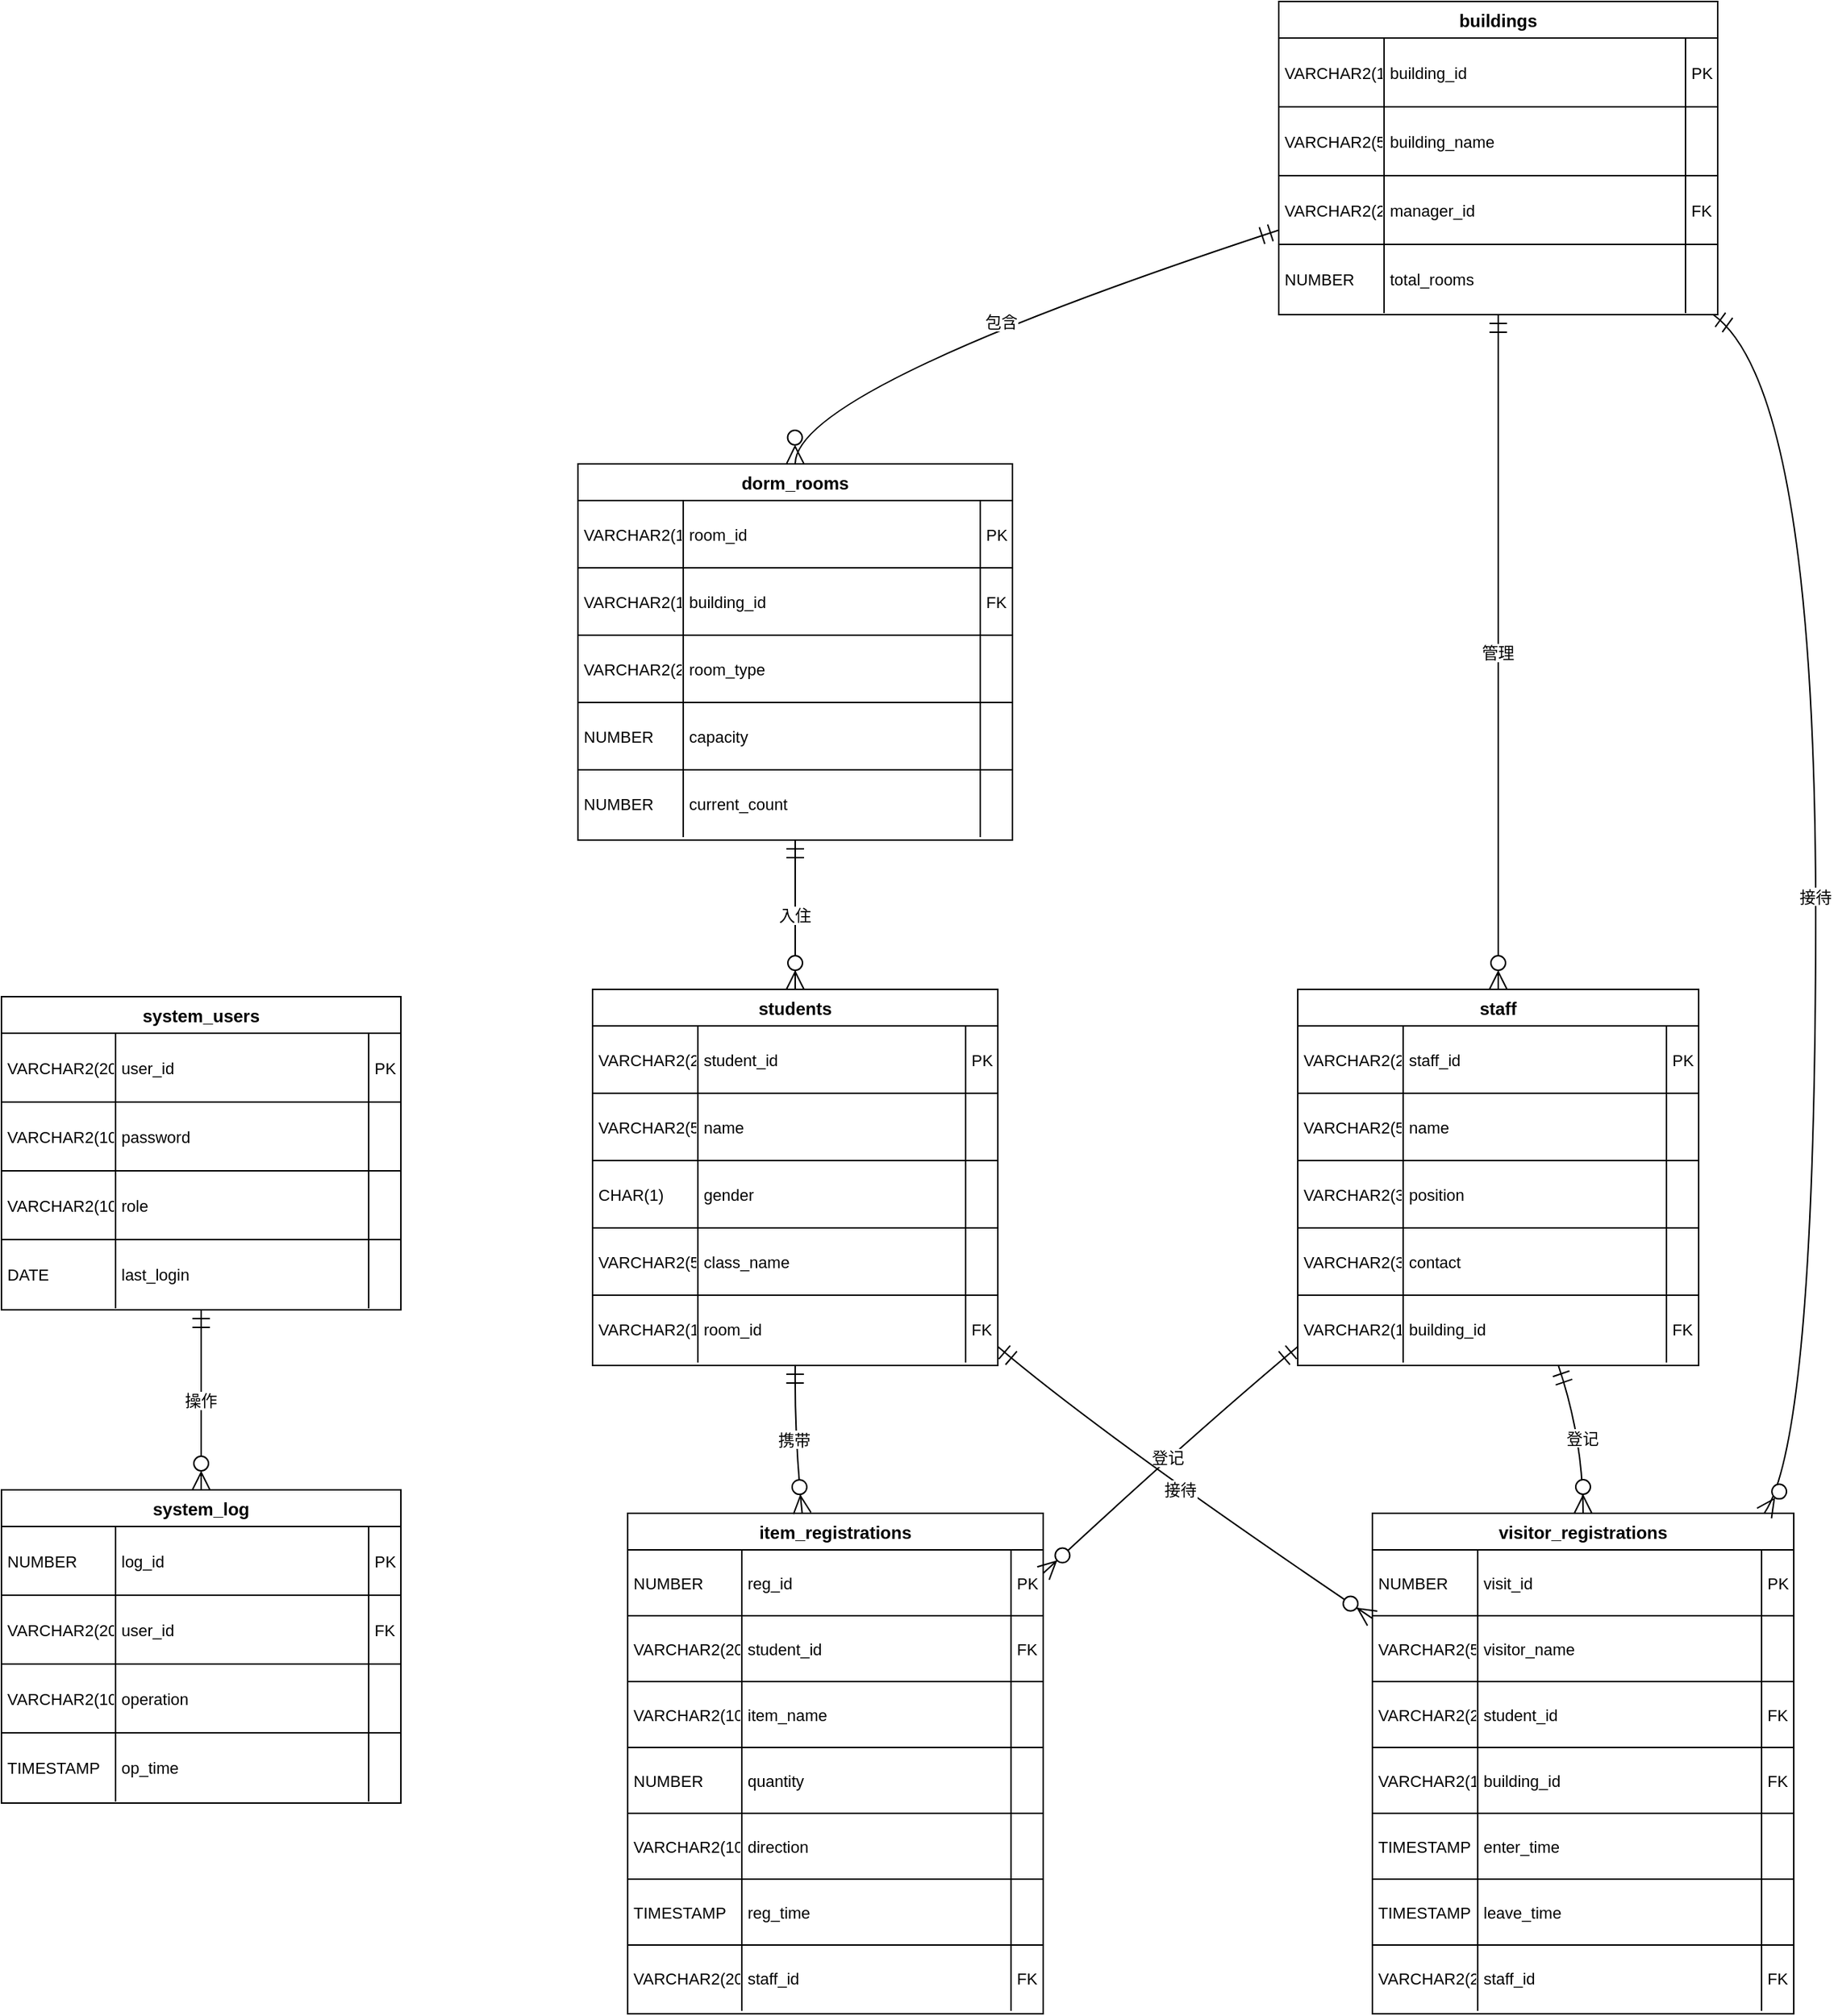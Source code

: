 <mxfile version="27.1.3">
  <diagram name="第 1 页" id="QPGxSilBu9Ac31NWv05K">
    <mxGraphModel dx="3425" dy="1848" grid="1" gridSize="10" guides="1" tooltips="1" connect="1" arrows="1" fold="1" page="1" pageScale="1" pageWidth="827" pageHeight="1169" math="0" shadow="0">
      <root>
        <mxCell id="0" />
        <mxCell id="1" parent="0" />
        <mxCell id="EEROR-bLSsk1TJV5t8Pp-132" value="system_users" style="shape=table;startSize=25;container=1;collapsible=0;childLayout=tableLayout;fixedRows=1;rowLines=1;fontStyle=1;align=center;resizeLast=1;" vertex="1" parent="1">
          <mxGeometry x="40" y="700" width="273" height="214" as="geometry" />
        </mxCell>
        <mxCell id="EEROR-bLSsk1TJV5t8Pp-133" style="shape=tableRow;horizontal=0;startSize=0;swimlaneHead=0;swimlaneBody=0;fillColor=none;collapsible=0;dropTarget=0;points=[[0,0.5],[1,0.5]];portConstraint=eastwest;top=0;left=0;right=0;bottom=0;" vertex="1" parent="EEROR-bLSsk1TJV5t8Pp-132">
          <mxGeometry y="25" width="273" height="47" as="geometry" />
        </mxCell>
        <mxCell id="EEROR-bLSsk1TJV5t8Pp-134" value="VARCHAR2(20)" style="shape=partialRectangle;connectable=0;fillColor=none;top=0;left=0;bottom=0;right=0;align=left;spacingLeft=2;overflow=hidden;fontSize=11;" vertex="1" parent="EEROR-bLSsk1TJV5t8Pp-133">
          <mxGeometry width="78" height="47" as="geometry">
            <mxRectangle width="78" height="47" as="alternateBounds" />
          </mxGeometry>
        </mxCell>
        <mxCell id="EEROR-bLSsk1TJV5t8Pp-135" value="user_id" style="shape=partialRectangle;connectable=0;fillColor=none;top=0;left=0;bottom=0;right=0;align=left;spacingLeft=2;overflow=hidden;fontSize=11;" vertex="1" parent="EEROR-bLSsk1TJV5t8Pp-133">
          <mxGeometry x="78" width="173" height="47" as="geometry">
            <mxRectangle width="173" height="47" as="alternateBounds" />
          </mxGeometry>
        </mxCell>
        <mxCell id="EEROR-bLSsk1TJV5t8Pp-136" value="PK" style="shape=partialRectangle;connectable=0;fillColor=none;top=0;left=0;bottom=0;right=0;align=left;spacingLeft=2;overflow=hidden;fontSize=11;" vertex="1" parent="EEROR-bLSsk1TJV5t8Pp-133">
          <mxGeometry x="251" width="22" height="47" as="geometry">
            <mxRectangle width="22" height="47" as="alternateBounds" />
          </mxGeometry>
        </mxCell>
        <mxCell id="EEROR-bLSsk1TJV5t8Pp-137" style="shape=tableRow;horizontal=0;startSize=0;swimlaneHead=0;swimlaneBody=0;fillColor=none;collapsible=0;dropTarget=0;points=[[0,0.5],[1,0.5]];portConstraint=eastwest;top=0;left=0;right=0;bottom=0;" vertex="1" parent="EEROR-bLSsk1TJV5t8Pp-132">
          <mxGeometry y="72" width="273" height="47" as="geometry" />
        </mxCell>
        <mxCell id="EEROR-bLSsk1TJV5t8Pp-138" value="VARCHAR2(100)" style="shape=partialRectangle;connectable=0;fillColor=none;top=0;left=0;bottom=0;right=0;align=left;spacingLeft=2;overflow=hidden;fontSize=11;" vertex="1" parent="EEROR-bLSsk1TJV5t8Pp-137">
          <mxGeometry width="78" height="47" as="geometry">
            <mxRectangle width="78" height="47" as="alternateBounds" />
          </mxGeometry>
        </mxCell>
        <mxCell id="EEROR-bLSsk1TJV5t8Pp-139" value="password" style="shape=partialRectangle;connectable=0;fillColor=none;top=0;left=0;bottom=0;right=0;align=left;spacingLeft=2;overflow=hidden;fontSize=11;" vertex="1" parent="EEROR-bLSsk1TJV5t8Pp-137">
          <mxGeometry x="78" width="173" height="47" as="geometry">
            <mxRectangle width="173" height="47" as="alternateBounds" />
          </mxGeometry>
        </mxCell>
        <mxCell id="EEROR-bLSsk1TJV5t8Pp-140" value="" style="shape=partialRectangle;connectable=0;fillColor=none;top=0;left=0;bottom=0;right=0;align=left;spacingLeft=2;overflow=hidden;fontSize=11;" vertex="1" parent="EEROR-bLSsk1TJV5t8Pp-137">
          <mxGeometry x="251" width="22" height="47" as="geometry">
            <mxRectangle width="22" height="47" as="alternateBounds" />
          </mxGeometry>
        </mxCell>
        <mxCell id="EEROR-bLSsk1TJV5t8Pp-141" style="shape=tableRow;horizontal=0;startSize=0;swimlaneHead=0;swimlaneBody=0;fillColor=none;collapsible=0;dropTarget=0;points=[[0,0.5],[1,0.5]];portConstraint=eastwest;top=0;left=0;right=0;bottom=0;" vertex="1" parent="EEROR-bLSsk1TJV5t8Pp-132">
          <mxGeometry y="119" width="273" height="47" as="geometry" />
        </mxCell>
        <mxCell id="EEROR-bLSsk1TJV5t8Pp-142" value="VARCHAR2(10)" style="shape=partialRectangle;connectable=0;fillColor=none;top=0;left=0;bottom=0;right=0;align=left;spacingLeft=2;overflow=hidden;fontSize=11;" vertex="1" parent="EEROR-bLSsk1TJV5t8Pp-141">
          <mxGeometry width="78" height="47" as="geometry">
            <mxRectangle width="78" height="47" as="alternateBounds" />
          </mxGeometry>
        </mxCell>
        <mxCell id="EEROR-bLSsk1TJV5t8Pp-143" value="role" style="shape=partialRectangle;connectable=0;fillColor=none;top=0;left=0;bottom=0;right=0;align=left;spacingLeft=2;overflow=hidden;fontSize=11;" vertex="1" parent="EEROR-bLSsk1TJV5t8Pp-141">
          <mxGeometry x="78" width="173" height="47" as="geometry">
            <mxRectangle width="173" height="47" as="alternateBounds" />
          </mxGeometry>
        </mxCell>
        <mxCell id="EEROR-bLSsk1TJV5t8Pp-144" value="" style="shape=partialRectangle;connectable=0;fillColor=none;top=0;left=0;bottom=0;right=0;align=left;spacingLeft=2;overflow=hidden;fontSize=11;" vertex="1" parent="EEROR-bLSsk1TJV5t8Pp-141">
          <mxGeometry x="251" width="22" height="47" as="geometry">
            <mxRectangle width="22" height="47" as="alternateBounds" />
          </mxGeometry>
        </mxCell>
        <mxCell id="EEROR-bLSsk1TJV5t8Pp-145" style="shape=tableRow;horizontal=0;startSize=0;swimlaneHead=0;swimlaneBody=0;fillColor=none;collapsible=0;dropTarget=0;points=[[0,0.5],[1,0.5]];portConstraint=eastwest;top=0;left=0;right=0;bottom=0;" vertex="1" parent="EEROR-bLSsk1TJV5t8Pp-132">
          <mxGeometry y="166" width="273" height="47" as="geometry" />
        </mxCell>
        <mxCell id="EEROR-bLSsk1TJV5t8Pp-146" value="DATE" style="shape=partialRectangle;connectable=0;fillColor=none;top=0;left=0;bottom=0;right=0;align=left;spacingLeft=2;overflow=hidden;fontSize=11;" vertex="1" parent="EEROR-bLSsk1TJV5t8Pp-145">
          <mxGeometry width="78" height="47" as="geometry">
            <mxRectangle width="78" height="47" as="alternateBounds" />
          </mxGeometry>
        </mxCell>
        <mxCell id="EEROR-bLSsk1TJV5t8Pp-147" value="last_login" style="shape=partialRectangle;connectable=0;fillColor=none;top=0;left=0;bottom=0;right=0;align=left;spacingLeft=2;overflow=hidden;fontSize=11;" vertex="1" parent="EEROR-bLSsk1TJV5t8Pp-145">
          <mxGeometry x="78" width="173" height="47" as="geometry">
            <mxRectangle width="173" height="47" as="alternateBounds" />
          </mxGeometry>
        </mxCell>
        <mxCell id="EEROR-bLSsk1TJV5t8Pp-148" value="" style="shape=partialRectangle;connectable=0;fillColor=none;top=0;left=0;bottom=0;right=0;align=left;spacingLeft=2;overflow=hidden;fontSize=11;" vertex="1" parent="EEROR-bLSsk1TJV5t8Pp-145">
          <mxGeometry x="251" width="22" height="47" as="geometry">
            <mxRectangle width="22" height="47" as="alternateBounds" />
          </mxGeometry>
        </mxCell>
        <mxCell id="EEROR-bLSsk1TJV5t8Pp-149" value="system_log" style="shape=table;startSize=25;container=1;collapsible=0;childLayout=tableLayout;fixedRows=1;rowLines=1;fontStyle=1;align=center;resizeLast=1;" vertex="1" parent="1">
          <mxGeometry x="40" y="1037" width="273" height="214" as="geometry" />
        </mxCell>
        <mxCell id="EEROR-bLSsk1TJV5t8Pp-150" style="shape=tableRow;horizontal=0;startSize=0;swimlaneHead=0;swimlaneBody=0;fillColor=none;collapsible=0;dropTarget=0;points=[[0,0.5],[1,0.5]];portConstraint=eastwest;top=0;left=0;right=0;bottom=0;" vertex="1" parent="EEROR-bLSsk1TJV5t8Pp-149">
          <mxGeometry y="25" width="273" height="47" as="geometry" />
        </mxCell>
        <mxCell id="EEROR-bLSsk1TJV5t8Pp-151" value="NUMBER" style="shape=partialRectangle;connectable=0;fillColor=none;top=0;left=0;bottom=0;right=0;align=left;spacingLeft=2;overflow=hidden;fontSize=11;" vertex="1" parent="EEROR-bLSsk1TJV5t8Pp-150">
          <mxGeometry width="78" height="47" as="geometry">
            <mxRectangle width="78" height="47" as="alternateBounds" />
          </mxGeometry>
        </mxCell>
        <mxCell id="EEROR-bLSsk1TJV5t8Pp-152" value="log_id" style="shape=partialRectangle;connectable=0;fillColor=none;top=0;left=0;bottom=0;right=0;align=left;spacingLeft=2;overflow=hidden;fontSize=11;" vertex="1" parent="EEROR-bLSsk1TJV5t8Pp-150">
          <mxGeometry x="78" width="173" height="47" as="geometry">
            <mxRectangle width="173" height="47" as="alternateBounds" />
          </mxGeometry>
        </mxCell>
        <mxCell id="EEROR-bLSsk1TJV5t8Pp-153" value="PK" style="shape=partialRectangle;connectable=0;fillColor=none;top=0;left=0;bottom=0;right=0;align=left;spacingLeft=2;overflow=hidden;fontSize=11;" vertex="1" parent="EEROR-bLSsk1TJV5t8Pp-150">
          <mxGeometry x="251" width="22" height="47" as="geometry">
            <mxRectangle width="22" height="47" as="alternateBounds" />
          </mxGeometry>
        </mxCell>
        <mxCell id="EEROR-bLSsk1TJV5t8Pp-154" style="shape=tableRow;horizontal=0;startSize=0;swimlaneHead=0;swimlaneBody=0;fillColor=none;collapsible=0;dropTarget=0;points=[[0,0.5],[1,0.5]];portConstraint=eastwest;top=0;left=0;right=0;bottom=0;" vertex="1" parent="EEROR-bLSsk1TJV5t8Pp-149">
          <mxGeometry y="72" width="273" height="47" as="geometry" />
        </mxCell>
        <mxCell id="EEROR-bLSsk1TJV5t8Pp-155" value="VARCHAR2(20)" style="shape=partialRectangle;connectable=0;fillColor=none;top=0;left=0;bottom=0;right=0;align=left;spacingLeft=2;overflow=hidden;fontSize=11;" vertex="1" parent="EEROR-bLSsk1TJV5t8Pp-154">
          <mxGeometry width="78" height="47" as="geometry">
            <mxRectangle width="78" height="47" as="alternateBounds" />
          </mxGeometry>
        </mxCell>
        <mxCell id="EEROR-bLSsk1TJV5t8Pp-156" value="user_id" style="shape=partialRectangle;connectable=0;fillColor=none;top=0;left=0;bottom=0;right=0;align=left;spacingLeft=2;overflow=hidden;fontSize=11;" vertex="1" parent="EEROR-bLSsk1TJV5t8Pp-154">
          <mxGeometry x="78" width="173" height="47" as="geometry">
            <mxRectangle width="173" height="47" as="alternateBounds" />
          </mxGeometry>
        </mxCell>
        <mxCell id="EEROR-bLSsk1TJV5t8Pp-157" value="FK" style="shape=partialRectangle;connectable=0;fillColor=none;top=0;left=0;bottom=0;right=0;align=left;spacingLeft=2;overflow=hidden;fontSize=11;" vertex="1" parent="EEROR-bLSsk1TJV5t8Pp-154">
          <mxGeometry x="251" width="22" height="47" as="geometry">
            <mxRectangle width="22" height="47" as="alternateBounds" />
          </mxGeometry>
        </mxCell>
        <mxCell id="EEROR-bLSsk1TJV5t8Pp-158" style="shape=tableRow;horizontal=0;startSize=0;swimlaneHead=0;swimlaneBody=0;fillColor=none;collapsible=0;dropTarget=0;points=[[0,0.5],[1,0.5]];portConstraint=eastwest;top=0;left=0;right=0;bottom=0;" vertex="1" parent="EEROR-bLSsk1TJV5t8Pp-149">
          <mxGeometry y="119" width="273" height="47" as="geometry" />
        </mxCell>
        <mxCell id="EEROR-bLSsk1TJV5t8Pp-159" value="VARCHAR2(100)" style="shape=partialRectangle;connectable=0;fillColor=none;top=0;left=0;bottom=0;right=0;align=left;spacingLeft=2;overflow=hidden;fontSize=11;" vertex="1" parent="EEROR-bLSsk1TJV5t8Pp-158">
          <mxGeometry width="78" height="47" as="geometry">
            <mxRectangle width="78" height="47" as="alternateBounds" />
          </mxGeometry>
        </mxCell>
        <mxCell id="EEROR-bLSsk1TJV5t8Pp-160" value="operation" style="shape=partialRectangle;connectable=0;fillColor=none;top=0;left=0;bottom=0;right=0;align=left;spacingLeft=2;overflow=hidden;fontSize=11;" vertex="1" parent="EEROR-bLSsk1TJV5t8Pp-158">
          <mxGeometry x="78" width="173" height="47" as="geometry">
            <mxRectangle width="173" height="47" as="alternateBounds" />
          </mxGeometry>
        </mxCell>
        <mxCell id="EEROR-bLSsk1TJV5t8Pp-161" value="" style="shape=partialRectangle;connectable=0;fillColor=none;top=0;left=0;bottom=0;right=0;align=left;spacingLeft=2;overflow=hidden;fontSize=11;" vertex="1" parent="EEROR-bLSsk1TJV5t8Pp-158">
          <mxGeometry x="251" width="22" height="47" as="geometry">
            <mxRectangle width="22" height="47" as="alternateBounds" />
          </mxGeometry>
        </mxCell>
        <mxCell id="EEROR-bLSsk1TJV5t8Pp-162" style="shape=tableRow;horizontal=0;startSize=0;swimlaneHead=0;swimlaneBody=0;fillColor=none;collapsible=0;dropTarget=0;points=[[0,0.5],[1,0.5]];portConstraint=eastwest;top=0;left=0;right=0;bottom=0;" vertex="1" parent="EEROR-bLSsk1TJV5t8Pp-149">
          <mxGeometry y="166" width="273" height="47" as="geometry" />
        </mxCell>
        <mxCell id="EEROR-bLSsk1TJV5t8Pp-163" value="TIMESTAMP" style="shape=partialRectangle;connectable=0;fillColor=none;top=0;left=0;bottom=0;right=0;align=left;spacingLeft=2;overflow=hidden;fontSize=11;" vertex="1" parent="EEROR-bLSsk1TJV5t8Pp-162">
          <mxGeometry width="78" height="47" as="geometry">
            <mxRectangle width="78" height="47" as="alternateBounds" />
          </mxGeometry>
        </mxCell>
        <mxCell id="EEROR-bLSsk1TJV5t8Pp-164" value="op_time" style="shape=partialRectangle;connectable=0;fillColor=none;top=0;left=0;bottom=0;right=0;align=left;spacingLeft=2;overflow=hidden;fontSize=11;" vertex="1" parent="EEROR-bLSsk1TJV5t8Pp-162">
          <mxGeometry x="78" width="173" height="47" as="geometry">
            <mxRectangle width="173" height="47" as="alternateBounds" />
          </mxGeometry>
        </mxCell>
        <mxCell id="EEROR-bLSsk1TJV5t8Pp-165" value="" style="shape=partialRectangle;connectable=0;fillColor=none;top=0;left=0;bottom=0;right=0;align=left;spacingLeft=2;overflow=hidden;fontSize=11;" vertex="1" parent="EEROR-bLSsk1TJV5t8Pp-162">
          <mxGeometry x="251" width="22" height="47" as="geometry">
            <mxRectangle width="22" height="47" as="alternateBounds" />
          </mxGeometry>
        </mxCell>
        <mxCell id="EEROR-bLSsk1TJV5t8Pp-166" value="buildings" style="shape=table;startSize=25;container=1;collapsible=0;childLayout=tableLayout;fixedRows=1;rowLines=1;fontStyle=1;align=center;resizeLast=1;" vertex="1" parent="1">
          <mxGeometry x="913" y="20" width="300" height="214" as="geometry" />
        </mxCell>
        <mxCell id="EEROR-bLSsk1TJV5t8Pp-167" style="shape=tableRow;horizontal=0;startSize=0;swimlaneHead=0;swimlaneBody=0;fillColor=none;collapsible=0;dropTarget=0;points=[[0,0.5],[1,0.5]];portConstraint=eastwest;top=0;left=0;right=0;bottom=0;" vertex="1" parent="EEROR-bLSsk1TJV5t8Pp-166">
          <mxGeometry y="25" width="300" height="47" as="geometry" />
        </mxCell>
        <mxCell id="EEROR-bLSsk1TJV5t8Pp-168" value="VARCHAR2(10)" style="shape=partialRectangle;connectable=0;fillColor=none;top=0;left=0;bottom=0;right=0;align=left;spacingLeft=2;overflow=hidden;fontSize=11;" vertex="1" parent="EEROR-bLSsk1TJV5t8Pp-167">
          <mxGeometry width="72" height="47" as="geometry">
            <mxRectangle width="72" height="47" as="alternateBounds" />
          </mxGeometry>
        </mxCell>
        <mxCell id="EEROR-bLSsk1TJV5t8Pp-169" value="building_id" style="shape=partialRectangle;connectable=0;fillColor=none;top=0;left=0;bottom=0;right=0;align=left;spacingLeft=2;overflow=hidden;fontSize=11;" vertex="1" parent="EEROR-bLSsk1TJV5t8Pp-167">
          <mxGeometry x="72" width="206" height="47" as="geometry">
            <mxRectangle width="206" height="47" as="alternateBounds" />
          </mxGeometry>
        </mxCell>
        <mxCell id="EEROR-bLSsk1TJV5t8Pp-170" value="PK" style="shape=partialRectangle;connectable=0;fillColor=none;top=0;left=0;bottom=0;right=0;align=left;spacingLeft=2;overflow=hidden;fontSize=11;" vertex="1" parent="EEROR-bLSsk1TJV5t8Pp-167">
          <mxGeometry x="278" width="22" height="47" as="geometry">
            <mxRectangle width="22" height="47" as="alternateBounds" />
          </mxGeometry>
        </mxCell>
        <mxCell id="EEROR-bLSsk1TJV5t8Pp-171" style="shape=tableRow;horizontal=0;startSize=0;swimlaneHead=0;swimlaneBody=0;fillColor=none;collapsible=0;dropTarget=0;points=[[0,0.5],[1,0.5]];portConstraint=eastwest;top=0;left=0;right=0;bottom=0;" vertex="1" parent="EEROR-bLSsk1TJV5t8Pp-166">
          <mxGeometry y="72" width="300" height="47" as="geometry" />
        </mxCell>
        <mxCell id="EEROR-bLSsk1TJV5t8Pp-172" value="VARCHAR2(50)" style="shape=partialRectangle;connectable=0;fillColor=none;top=0;left=0;bottom=0;right=0;align=left;spacingLeft=2;overflow=hidden;fontSize=11;" vertex="1" parent="EEROR-bLSsk1TJV5t8Pp-171">
          <mxGeometry width="72" height="47" as="geometry">
            <mxRectangle width="72" height="47" as="alternateBounds" />
          </mxGeometry>
        </mxCell>
        <mxCell id="EEROR-bLSsk1TJV5t8Pp-173" value="building_name" style="shape=partialRectangle;connectable=0;fillColor=none;top=0;left=0;bottom=0;right=0;align=left;spacingLeft=2;overflow=hidden;fontSize=11;" vertex="1" parent="EEROR-bLSsk1TJV5t8Pp-171">
          <mxGeometry x="72" width="206" height="47" as="geometry">
            <mxRectangle width="206" height="47" as="alternateBounds" />
          </mxGeometry>
        </mxCell>
        <mxCell id="EEROR-bLSsk1TJV5t8Pp-174" value="" style="shape=partialRectangle;connectable=0;fillColor=none;top=0;left=0;bottom=0;right=0;align=left;spacingLeft=2;overflow=hidden;fontSize=11;" vertex="1" parent="EEROR-bLSsk1TJV5t8Pp-171">
          <mxGeometry x="278" width="22" height="47" as="geometry">
            <mxRectangle width="22" height="47" as="alternateBounds" />
          </mxGeometry>
        </mxCell>
        <mxCell id="EEROR-bLSsk1TJV5t8Pp-175" style="shape=tableRow;horizontal=0;startSize=0;swimlaneHead=0;swimlaneBody=0;fillColor=none;collapsible=0;dropTarget=0;points=[[0,0.5],[1,0.5]];portConstraint=eastwest;top=0;left=0;right=0;bottom=0;" vertex="1" parent="EEROR-bLSsk1TJV5t8Pp-166">
          <mxGeometry y="119" width="300" height="47" as="geometry" />
        </mxCell>
        <mxCell id="EEROR-bLSsk1TJV5t8Pp-176" value="VARCHAR2(20)" style="shape=partialRectangle;connectable=0;fillColor=none;top=0;left=0;bottom=0;right=0;align=left;spacingLeft=2;overflow=hidden;fontSize=11;" vertex="1" parent="EEROR-bLSsk1TJV5t8Pp-175">
          <mxGeometry width="72" height="47" as="geometry">
            <mxRectangle width="72" height="47" as="alternateBounds" />
          </mxGeometry>
        </mxCell>
        <mxCell id="EEROR-bLSsk1TJV5t8Pp-177" value="manager_id" style="shape=partialRectangle;connectable=0;fillColor=none;top=0;left=0;bottom=0;right=0;align=left;spacingLeft=2;overflow=hidden;fontSize=11;" vertex="1" parent="EEROR-bLSsk1TJV5t8Pp-175">
          <mxGeometry x="72" width="206" height="47" as="geometry">
            <mxRectangle width="206" height="47" as="alternateBounds" />
          </mxGeometry>
        </mxCell>
        <mxCell id="EEROR-bLSsk1TJV5t8Pp-178" value="FK" style="shape=partialRectangle;connectable=0;fillColor=none;top=0;left=0;bottom=0;right=0;align=left;spacingLeft=2;overflow=hidden;fontSize=11;" vertex="1" parent="EEROR-bLSsk1TJV5t8Pp-175">
          <mxGeometry x="278" width="22" height="47" as="geometry">
            <mxRectangle width="22" height="47" as="alternateBounds" />
          </mxGeometry>
        </mxCell>
        <mxCell id="EEROR-bLSsk1TJV5t8Pp-179" style="shape=tableRow;horizontal=0;startSize=0;swimlaneHead=0;swimlaneBody=0;fillColor=none;collapsible=0;dropTarget=0;points=[[0,0.5],[1,0.5]];portConstraint=eastwest;top=0;left=0;right=0;bottom=0;" vertex="1" parent="EEROR-bLSsk1TJV5t8Pp-166">
          <mxGeometry y="166" width="300" height="47" as="geometry" />
        </mxCell>
        <mxCell id="EEROR-bLSsk1TJV5t8Pp-180" value="NUMBER" style="shape=partialRectangle;connectable=0;fillColor=none;top=0;left=0;bottom=0;right=0;align=left;spacingLeft=2;overflow=hidden;fontSize=11;" vertex="1" parent="EEROR-bLSsk1TJV5t8Pp-179">
          <mxGeometry width="72" height="47" as="geometry">
            <mxRectangle width="72" height="47" as="alternateBounds" />
          </mxGeometry>
        </mxCell>
        <mxCell id="EEROR-bLSsk1TJV5t8Pp-181" value="total_rooms" style="shape=partialRectangle;connectable=0;fillColor=none;top=0;left=0;bottom=0;right=0;align=left;spacingLeft=2;overflow=hidden;fontSize=11;" vertex="1" parent="EEROR-bLSsk1TJV5t8Pp-179">
          <mxGeometry x="72" width="206" height="47" as="geometry">
            <mxRectangle width="206" height="47" as="alternateBounds" />
          </mxGeometry>
        </mxCell>
        <mxCell id="EEROR-bLSsk1TJV5t8Pp-182" value="" style="shape=partialRectangle;connectable=0;fillColor=none;top=0;left=0;bottom=0;right=0;align=left;spacingLeft=2;overflow=hidden;fontSize=11;" vertex="1" parent="EEROR-bLSsk1TJV5t8Pp-179">
          <mxGeometry x="278" width="22" height="47" as="geometry">
            <mxRectangle width="22" height="47" as="alternateBounds" />
          </mxGeometry>
        </mxCell>
        <mxCell id="EEROR-bLSsk1TJV5t8Pp-183" value="dorm_rooms" style="shape=table;startSize=25;container=1;collapsible=0;childLayout=tableLayout;fixedRows=1;rowLines=1;fontStyle=1;align=center;resizeLast=1;" vertex="1" parent="1">
          <mxGeometry x="434" y="336" width="297" height="257" as="geometry" />
        </mxCell>
        <mxCell id="EEROR-bLSsk1TJV5t8Pp-184" style="shape=tableRow;horizontal=0;startSize=0;swimlaneHead=0;swimlaneBody=0;fillColor=none;collapsible=0;dropTarget=0;points=[[0,0.5],[1,0.5]];portConstraint=eastwest;top=0;left=0;right=0;bottom=0;" vertex="1" parent="EEROR-bLSsk1TJV5t8Pp-183">
          <mxGeometry y="25" width="297" height="46" as="geometry" />
        </mxCell>
        <mxCell id="EEROR-bLSsk1TJV5t8Pp-185" value="VARCHAR2(15)" style="shape=partialRectangle;connectable=0;fillColor=none;top=0;left=0;bottom=0;right=0;align=left;spacingLeft=2;overflow=hidden;fontSize=11;" vertex="1" parent="EEROR-bLSsk1TJV5t8Pp-184">
          <mxGeometry width="72" height="46" as="geometry">
            <mxRectangle width="72" height="46" as="alternateBounds" />
          </mxGeometry>
        </mxCell>
        <mxCell id="EEROR-bLSsk1TJV5t8Pp-186" value="room_id" style="shape=partialRectangle;connectable=0;fillColor=none;top=0;left=0;bottom=0;right=0;align=left;spacingLeft=2;overflow=hidden;fontSize=11;" vertex="1" parent="EEROR-bLSsk1TJV5t8Pp-184">
          <mxGeometry x="72" width="203" height="46" as="geometry">
            <mxRectangle width="203" height="46" as="alternateBounds" />
          </mxGeometry>
        </mxCell>
        <mxCell id="EEROR-bLSsk1TJV5t8Pp-187" value="PK" style="shape=partialRectangle;connectable=0;fillColor=none;top=0;left=0;bottom=0;right=0;align=left;spacingLeft=2;overflow=hidden;fontSize=11;" vertex="1" parent="EEROR-bLSsk1TJV5t8Pp-184">
          <mxGeometry x="275" width="22" height="46" as="geometry">
            <mxRectangle width="22" height="46" as="alternateBounds" />
          </mxGeometry>
        </mxCell>
        <mxCell id="EEROR-bLSsk1TJV5t8Pp-188" style="shape=tableRow;horizontal=0;startSize=0;swimlaneHead=0;swimlaneBody=0;fillColor=none;collapsible=0;dropTarget=0;points=[[0,0.5],[1,0.5]];portConstraint=eastwest;top=0;left=0;right=0;bottom=0;" vertex="1" parent="EEROR-bLSsk1TJV5t8Pp-183">
          <mxGeometry y="71" width="297" height="46" as="geometry" />
        </mxCell>
        <mxCell id="EEROR-bLSsk1TJV5t8Pp-189" value="VARCHAR2(10)" style="shape=partialRectangle;connectable=0;fillColor=none;top=0;left=0;bottom=0;right=0;align=left;spacingLeft=2;overflow=hidden;fontSize=11;" vertex="1" parent="EEROR-bLSsk1TJV5t8Pp-188">
          <mxGeometry width="72" height="46" as="geometry">
            <mxRectangle width="72" height="46" as="alternateBounds" />
          </mxGeometry>
        </mxCell>
        <mxCell id="EEROR-bLSsk1TJV5t8Pp-190" value="building_id" style="shape=partialRectangle;connectable=0;fillColor=none;top=0;left=0;bottom=0;right=0;align=left;spacingLeft=2;overflow=hidden;fontSize=11;" vertex="1" parent="EEROR-bLSsk1TJV5t8Pp-188">
          <mxGeometry x="72" width="203" height="46" as="geometry">
            <mxRectangle width="203" height="46" as="alternateBounds" />
          </mxGeometry>
        </mxCell>
        <mxCell id="EEROR-bLSsk1TJV5t8Pp-191" value="FK" style="shape=partialRectangle;connectable=0;fillColor=none;top=0;left=0;bottom=0;right=0;align=left;spacingLeft=2;overflow=hidden;fontSize=11;" vertex="1" parent="EEROR-bLSsk1TJV5t8Pp-188">
          <mxGeometry x="275" width="22" height="46" as="geometry">
            <mxRectangle width="22" height="46" as="alternateBounds" />
          </mxGeometry>
        </mxCell>
        <mxCell id="EEROR-bLSsk1TJV5t8Pp-192" style="shape=tableRow;horizontal=0;startSize=0;swimlaneHead=0;swimlaneBody=0;fillColor=none;collapsible=0;dropTarget=0;points=[[0,0.5],[1,0.5]];portConstraint=eastwest;top=0;left=0;right=0;bottom=0;" vertex="1" parent="EEROR-bLSsk1TJV5t8Pp-183">
          <mxGeometry y="117" width="297" height="46" as="geometry" />
        </mxCell>
        <mxCell id="EEROR-bLSsk1TJV5t8Pp-193" value="VARCHAR2(20)" style="shape=partialRectangle;connectable=0;fillColor=none;top=0;left=0;bottom=0;right=0;align=left;spacingLeft=2;overflow=hidden;fontSize=11;" vertex="1" parent="EEROR-bLSsk1TJV5t8Pp-192">
          <mxGeometry width="72" height="46" as="geometry">
            <mxRectangle width="72" height="46" as="alternateBounds" />
          </mxGeometry>
        </mxCell>
        <mxCell id="EEROR-bLSsk1TJV5t8Pp-194" value="room_type" style="shape=partialRectangle;connectable=0;fillColor=none;top=0;left=0;bottom=0;right=0;align=left;spacingLeft=2;overflow=hidden;fontSize=11;" vertex="1" parent="EEROR-bLSsk1TJV5t8Pp-192">
          <mxGeometry x="72" width="203" height="46" as="geometry">
            <mxRectangle width="203" height="46" as="alternateBounds" />
          </mxGeometry>
        </mxCell>
        <mxCell id="EEROR-bLSsk1TJV5t8Pp-195" value="" style="shape=partialRectangle;connectable=0;fillColor=none;top=0;left=0;bottom=0;right=0;align=left;spacingLeft=2;overflow=hidden;fontSize=11;" vertex="1" parent="EEROR-bLSsk1TJV5t8Pp-192">
          <mxGeometry x="275" width="22" height="46" as="geometry">
            <mxRectangle width="22" height="46" as="alternateBounds" />
          </mxGeometry>
        </mxCell>
        <mxCell id="EEROR-bLSsk1TJV5t8Pp-196" style="shape=tableRow;horizontal=0;startSize=0;swimlaneHead=0;swimlaneBody=0;fillColor=none;collapsible=0;dropTarget=0;points=[[0,0.5],[1,0.5]];portConstraint=eastwest;top=0;left=0;right=0;bottom=0;" vertex="1" parent="EEROR-bLSsk1TJV5t8Pp-183">
          <mxGeometry y="163" width="297" height="46" as="geometry" />
        </mxCell>
        <mxCell id="EEROR-bLSsk1TJV5t8Pp-197" value="NUMBER" style="shape=partialRectangle;connectable=0;fillColor=none;top=0;left=0;bottom=0;right=0;align=left;spacingLeft=2;overflow=hidden;fontSize=11;" vertex="1" parent="EEROR-bLSsk1TJV5t8Pp-196">
          <mxGeometry width="72" height="46" as="geometry">
            <mxRectangle width="72" height="46" as="alternateBounds" />
          </mxGeometry>
        </mxCell>
        <mxCell id="EEROR-bLSsk1TJV5t8Pp-198" value="capacity" style="shape=partialRectangle;connectable=0;fillColor=none;top=0;left=0;bottom=0;right=0;align=left;spacingLeft=2;overflow=hidden;fontSize=11;" vertex="1" parent="EEROR-bLSsk1TJV5t8Pp-196">
          <mxGeometry x="72" width="203" height="46" as="geometry">
            <mxRectangle width="203" height="46" as="alternateBounds" />
          </mxGeometry>
        </mxCell>
        <mxCell id="EEROR-bLSsk1TJV5t8Pp-199" value="" style="shape=partialRectangle;connectable=0;fillColor=none;top=0;left=0;bottom=0;right=0;align=left;spacingLeft=2;overflow=hidden;fontSize=11;" vertex="1" parent="EEROR-bLSsk1TJV5t8Pp-196">
          <mxGeometry x="275" width="22" height="46" as="geometry">
            <mxRectangle width="22" height="46" as="alternateBounds" />
          </mxGeometry>
        </mxCell>
        <mxCell id="EEROR-bLSsk1TJV5t8Pp-200" style="shape=tableRow;horizontal=0;startSize=0;swimlaneHead=0;swimlaneBody=0;fillColor=none;collapsible=0;dropTarget=0;points=[[0,0.5],[1,0.5]];portConstraint=eastwest;top=0;left=0;right=0;bottom=0;" vertex="1" parent="EEROR-bLSsk1TJV5t8Pp-183">
          <mxGeometry y="209" width="297" height="46" as="geometry" />
        </mxCell>
        <mxCell id="EEROR-bLSsk1TJV5t8Pp-201" value="NUMBER" style="shape=partialRectangle;connectable=0;fillColor=none;top=0;left=0;bottom=0;right=0;align=left;spacingLeft=2;overflow=hidden;fontSize=11;" vertex="1" parent="EEROR-bLSsk1TJV5t8Pp-200">
          <mxGeometry width="72" height="46" as="geometry">
            <mxRectangle width="72" height="46" as="alternateBounds" />
          </mxGeometry>
        </mxCell>
        <mxCell id="EEROR-bLSsk1TJV5t8Pp-202" value="current_count" style="shape=partialRectangle;connectable=0;fillColor=none;top=0;left=0;bottom=0;right=0;align=left;spacingLeft=2;overflow=hidden;fontSize=11;" vertex="1" parent="EEROR-bLSsk1TJV5t8Pp-200">
          <mxGeometry x="72" width="203" height="46" as="geometry">
            <mxRectangle width="203" height="46" as="alternateBounds" />
          </mxGeometry>
        </mxCell>
        <mxCell id="EEROR-bLSsk1TJV5t8Pp-203" value="" style="shape=partialRectangle;connectable=0;fillColor=none;top=0;left=0;bottom=0;right=0;align=left;spacingLeft=2;overflow=hidden;fontSize=11;" vertex="1" parent="EEROR-bLSsk1TJV5t8Pp-200">
          <mxGeometry x="275" width="22" height="46" as="geometry">
            <mxRectangle width="22" height="46" as="alternateBounds" />
          </mxGeometry>
        </mxCell>
        <mxCell id="EEROR-bLSsk1TJV5t8Pp-204" value="staff" style="shape=table;startSize=25;container=1;collapsible=0;childLayout=tableLayout;fixedRows=1;rowLines=1;fontStyle=1;align=center;resizeLast=1;" vertex="1" parent="1">
          <mxGeometry x="926" y="695" width="274" height="257" as="geometry" />
        </mxCell>
        <mxCell id="EEROR-bLSsk1TJV5t8Pp-205" style="shape=tableRow;horizontal=0;startSize=0;swimlaneHead=0;swimlaneBody=0;fillColor=none;collapsible=0;dropTarget=0;points=[[0,0.5],[1,0.5]];portConstraint=eastwest;top=0;left=0;right=0;bottom=0;" vertex="1" parent="EEROR-bLSsk1TJV5t8Pp-204">
          <mxGeometry y="25" width="274" height="46" as="geometry" />
        </mxCell>
        <mxCell id="EEROR-bLSsk1TJV5t8Pp-206" value="VARCHAR2(20)" style="shape=partialRectangle;connectable=0;fillColor=none;top=0;left=0;bottom=0;right=0;align=left;spacingLeft=2;overflow=hidden;fontSize=11;" vertex="1" parent="EEROR-bLSsk1TJV5t8Pp-205">
          <mxGeometry width="72" height="46" as="geometry">
            <mxRectangle width="72" height="46" as="alternateBounds" />
          </mxGeometry>
        </mxCell>
        <mxCell id="EEROR-bLSsk1TJV5t8Pp-207" value="staff_id" style="shape=partialRectangle;connectable=0;fillColor=none;top=0;left=0;bottom=0;right=0;align=left;spacingLeft=2;overflow=hidden;fontSize=11;" vertex="1" parent="EEROR-bLSsk1TJV5t8Pp-205">
          <mxGeometry x="72" width="180" height="46" as="geometry">
            <mxRectangle width="180" height="46" as="alternateBounds" />
          </mxGeometry>
        </mxCell>
        <mxCell id="EEROR-bLSsk1TJV5t8Pp-208" value="PK" style="shape=partialRectangle;connectable=0;fillColor=none;top=0;left=0;bottom=0;right=0;align=left;spacingLeft=2;overflow=hidden;fontSize=11;" vertex="1" parent="EEROR-bLSsk1TJV5t8Pp-205">
          <mxGeometry x="252" width="22" height="46" as="geometry">
            <mxRectangle width="22" height="46" as="alternateBounds" />
          </mxGeometry>
        </mxCell>
        <mxCell id="EEROR-bLSsk1TJV5t8Pp-209" style="shape=tableRow;horizontal=0;startSize=0;swimlaneHead=0;swimlaneBody=0;fillColor=none;collapsible=0;dropTarget=0;points=[[0,0.5],[1,0.5]];portConstraint=eastwest;top=0;left=0;right=0;bottom=0;" vertex="1" parent="EEROR-bLSsk1TJV5t8Pp-204">
          <mxGeometry y="71" width="274" height="46" as="geometry" />
        </mxCell>
        <mxCell id="EEROR-bLSsk1TJV5t8Pp-210" value="VARCHAR2(50)" style="shape=partialRectangle;connectable=0;fillColor=none;top=0;left=0;bottom=0;right=0;align=left;spacingLeft=2;overflow=hidden;fontSize=11;" vertex="1" parent="EEROR-bLSsk1TJV5t8Pp-209">
          <mxGeometry width="72" height="46" as="geometry">
            <mxRectangle width="72" height="46" as="alternateBounds" />
          </mxGeometry>
        </mxCell>
        <mxCell id="EEROR-bLSsk1TJV5t8Pp-211" value="name" style="shape=partialRectangle;connectable=0;fillColor=none;top=0;left=0;bottom=0;right=0;align=left;spacingLeft=2;overflow=hidden;fontSize=11;" vertex="1" parent="EEROR-bLSsk1TJV5t8Pp-209">
          <mxGeometry x="72" width="180" height="46" as="geometry">
            <mxRectangle width="180" height="46" as="alternateBounds" />
          </mxGeometry>
        </mxCell>
        <mxCell id="EEROR-bLSsk1TJV5t8Pp-212" value="" style="shape=partialRectangle;connectable=0;fillColor=none;top=0;left=0;bottom=0;right=0;align=left;spacingLeft=2;overflow=hidden;fontSize=11;" vertex="1" parent="EEROR-bLSsk1TJV5t8Pp-209">
          <mxGeometry x="252" width="22" height="46" as="geometry">
            <mxRectangle width="22" height="46" as="alternateBounds" />
          </mxGeometry>
        </mxCell>
        <mxCell id="EEROR-bLSsk1TJV5t8Pp-213" style="shape=tableRow;horizontal=0;startSize=0;swimlaneHead=0;swimlaneBody=0;fillColor=none;collapsible=0;dropTarget=0;points=[[0,0.5],[1,0.5]];portConstraint=eastwest;top=0;left=0;right=0;bottom=0;" vertex="1" parent="EEROR-bLSsk1TJV5t8Pp-204">
          <mxGeometry y="117" width="274" height="46" as="geometry" />
        </mxCell>
        <mxCell id="EEROR-bLSsk1TJV5t8Pp-214" value="VARCHAR2(30)" style="shape=partialRectangle;connectable=0;fillColor=none;top=0;left=0;bottom=0;right=0;align=left;spacingLeft=2;overflow=hidden;fontSize=11;" vertex="1" parent="EEROR-bLSsk1TJV5t8Pp-213">
          <mxGeometry width="72" height="46" as="geometry">
            <mxRectangle width="72" height="46" as="alternateBounds" />
          </mxGeometry>
        </mxCell>
        <mxCell id="EEROR-bLSsk1TJV5t8Pp-215" value="position" style="shape=partialRectangle;connectable=0;fillColor=none;top=0;left=0;bottom=0;right=0;align=left;spacingLeft=2;overflow=hidden;fontSize=11;" vertex="1" parent="EEROR-bLSsk1TJV5t8Pp-213">
          <mxGeometry x="72" width="180" height="46" as="geometry">
            <mxRectangle width="180" height="46" as="alternateBounds" />
          </mxGeometry>
        </mxCell>
        <mxCell id="EEROR-bLSsk1TJV5t8Pp-216" value="" style="shape=partialRectangle;connectable=0;fillColor=none;top=0;left=0;bottom=0;right=0;align=left;spacingLeft=2;overflow=hidden;fontSize=11;" vertex="1" parent="EEROR-bLSsk1TJV5t8Pp-213">
          <mxGeometry x="252" width="22" height="46" as="geometry">
            <mxRectangle width="22" height="46" as="alternateBounds" />
          </mxGeometry>
        </mxCell>
        <mxCell id="EEROR-bLSsk1TJV5t8Pp-217" style="shape=tableRow;horizontal=0;startSize=0;swimlaneHead=0;swimlaneBody=0;fillColor=none;collapsible=0;dropTarget=0;points=[[0,0.5],[1,0.5]];portConstraint=eastwest;top=0;left=0;right=0;bottom=0;" vertex="1" parent="EEROR-bLSsk1TJV5t8Pp-204">
          <mxGeometry y="163" width="274" height="46" as="geometry" />
        </mxCell>
        <mxCell id="EEROR-bLSsk1TJV5t8Pp-218" value="VARCHAR2(30)" style="shape=partialRectangle;connectable=0;fillColor=none;top=0;left=0;bottom=0;right=0;align=left;spacingLeft=2;overflow=hidden;fontSize=11;" vertex="1" parent="EEROR-bLSsk1TJV5t8Pp-217">
          <mxGeometry width="72" height="46" as="geometry">
            <mxRectangle width="72" height="46" as="alternateBounds" />
          </mxGeometry>
        </mxCell>
        <mxCell id="EEROR-bLSsk1TJV5t8Pp-219" value="contact" style="shape=partialRectangle;connectable=0;fillColor=none;top=0;left=0;bottom=0;right=0;align=left;spacingLeft=2;overflow=hidden;fontSize=11;" vertex="1" parent="EEROR-bLSsk1TJV5t8Pp-217">
          <mxGeometry x="72" width="180" height="46" as="geometry">
            <mxRectangle width="180" height="46" as="alternateBounds" />
          </mxGeometry>
        </mxCell>
        <mxCell id="EEROR-bLSsk1TJV5t8Pp-220" value="" style="shape=partialRectangle;connectable=0;fillColor=none;top=0;left=0;bottom=0;right=0;align=left;spacingLeft=2;overflow=hidden;fontSize=11;" vertex="1" parent="EEROR-bLSsk1TJV5t8Pp-217">
          <mxGeometry x="252" width="22" height="46" as="geometry">
            <mxRectangle width="22" height="46" as="alternateBounds" />
          </mxGeometry>
        </mxCell>
        <mxCell id="EEROR-bLSsk1TJV5t8Pp-221" style="shape=tableRow;horizontal=0;startSize=0;swimlaneHead=0;swimlaneBody=0;fillColor=none;collapsible=0;dropTarget=0;points=[[0,0.5],[1,0.5]];portConstraint=eastwest;top=0;left=0;right=0;bottom=0;" vertex="1" parent="EEROR-bLSsk1TJV5t8Pp-204">
          <mxGeometry y="209" width="274" height="46" as="geometry" />
        </mxCell>
        <mxCell id="EEROR-bLSsk1TJV5t8Pp-222" value="VARCHAR2(10)" style="shape=partialRectangle;connectable=0;fillColor=none;top=0;left=0;bottom=0;right=0;align=left;spacingLeft=2;overflow=hidden;fontSize=11;" vertex="1" parent="EEROR-bLSsk1TJV5t8Pp-221">
          <mxGeometry width="72" height="46" as="geometry">
            <mxRectangle width="72" height="46" as="alternateBounds" />
          </mxGeometry>
        </mxCell>
        <mxCell id="EEROR-bLSsk1TJV5t8Pp-223" value="building_id" style="shape=partialRectangle;connectable=0;fillColor=none;top=0;left=0;bottom=0;right=0;align=left;spacingLeft=2;overflow=hidden;fontSize=11;" vertex="1" parent="EEROR-bLSsk1TJV5t8Pp-221">
          <mxGeometry x="72" width="180" height="46" as="geometry">
            <mxRectangle width="180" height="46" as="alternateBounds" />
          </mxGeometry>
        </mxCell>
        <mxCell id="EEROR-bLSsk1TJV5t8Pp-224" value="FK" style="shape=partialRectangle;connectable=0;fillColor=none;top=0;left=0;bottom=0;right=0;align=left;spacingLeft=2;overflow=hidden;fontSize=11;" vertex="1" parent="EEROR-bLSsk1TJV5t8Pp-221">
          <mxGeometry x="252" width="22" height="46" as="geometry">
            <mxRectangle width="22" height="46" as="alternateBounds" />
          </mxGeometry>
        </mxCell>
        <mxCell id="EEROR-bLSsk1TJV5t8Pp-225" value="visitor_registrations" style="shape=table;startSize=25;container=1;collapsible=0;childLayout=tableLayout;fixedRows=1;rowLines=1;fontStyle=1;align=center;resizeLast=1;" vertex="1" parent="1">
          <mxGeometry x="977" y="1053" width="288" height="342" as="geometry" />
        </mxCell>
        <mxCell id="EEROR-bLSsk1TJV5t8Pp-226" style="shape=tableRow;horizontal=0;startSize=0;swimlaneHead=0;swimlaneBody=0;fillColor=none;collapsible=0;dropTarget=0;points=[[0,0.5],[1,0.5]];portConstraint=eastwest;top=0;left=0;right=0;bottom=0;" vertex="1" parent="EEROR-bLSsk1TJV5t8Pp-225">
          <mxGeometry y="25" width="288" height="45" as="geometry" />
        </mxCell>
        <mxCell id="EEROR-bLSsk1TJV5t8Pp-227" value="NUMBER" style="shape=partialRectangle;connectable=0;fillColor=none;top=0;left=0;bottom=0;right=0;align=left;spacingLeft=2;overflow=hidden;fontSize=11;" vertex="1" parent="EEROR-bLSsk1TJV5t8Pp-226">
          <mxGeometry width="72" height="45" as="geometry">
            <mxRectangle width="72" height="45" as="alternateBounds" />
          </mxGeometry>
        </mxCell>
        <mxCell id="EEROR-bLSsk1TJV5t8Pp-228" value="visit_id" style="shape=partialRectangle;connectable=0;fillColor=none;top=0;left=0;bottom=0;right=0;align=left;spacingLeft=2;overflow=hidden;fontSize=11;" vertex="1" parent="EEROR-bLSsk1TJV5t8Pp-226">
          <mxGeometry x="72" width="194" height="45" as="geometry">
            <mxRectangle width="194" height="45" as="alternateBounds" />
          </mxGeometry>
        </mxCell>
        <mxCell id="EEROR-bLSsk1TJV5t8Pp-229" value="PK" style="shape=partialRectangle;connectable=0;fillColor=none;top=0;left=0;bottom=0;right=0;align=left;spacingLeft=2;overflow=hidden;fontSize=11;" vertex="1" parent="EEROR-bLSsk1TJV5t8Pp-226">
          <mxGeometry x="266" width="22" height="45" as="geometry">
            <mxRectangle width="22" height="45" as="alternateBounds" />
          </mxGeometry>
        </mxCell>
        <mxCell id="EEROR-bLSsk1TJV5t8Pp-230" style="shape=tableRow;horizontal=0;startSize=0;swimlaneHead=0;swimlaneBody=0;fillColor=none;collapsible=0;dropTarget=0;points=[[0,0.5],[1,0.5]];portConstraint=eastwest;top=0;left=0;right=0;bottom=0;" vertex="1" parent="EEROR-bLSsk1TJV5t8Pp-225">
          <mxGeometry y="70" width="288" height="45" as="geometry" />
        </mxCell>
        <mxCell id="EEROR-bLSsk1TJV5t8Pp-231" value="VARCHAR2(50)" style="shape=partialRectangle;connectable=0;fillColor=none;top=0;left=0;bottom=0;right=0;align=left;spacingLeft=2;overflow=hidden;fontSize=11;" vertex="1" parent="EEROR-bLSsk1TJV5t8Pp-230">
          <mxGeometry width="72" height="45" as="geometry">
            <mxRectangle width="72" height="45" as="alternateBounds" />
          </mxGeometry>
        </mxCell>
        <mxCell id="EEROR-bLSsk1TJV5t8Pp-232" value="visitor_name" style="shape=partialRectangle;connectable=0;fillColor=none;top=0;left=0;bottom=0;right=0;align=left;spacingLeft=2;overflow=hidden;fontSize=11;" vertex="1" parent="EEROR-bLSsk1TJV5t8Pp-230">
          <mxGeometry x="72" width="194" height="45" as="geometry">
            <mxRectangle width="194" height="45" as="alternateBounds" />
          </mxGeometry>
        </mxCell>
        <mxCell id="EEROR-bLSsk1TJV5t8Pp-233" value="" style="shape=partialRectangle;connectable=0;fillColor=none;top=0;left=0;bottom=0;right=0;align=left;spacingLeft=2;overflow=hidden;fontSize=11;" vertex="1" parent="EEROR-bLSsk1TJV5t8Pp-230">
          <mxGeometry x="266" width="22" height="45" as="geometry">
            <mxRectangle width="22" height="45" as="alternateBounds" />
          </mxGeometry>
        </mxCell>
        <mxCell id="EEROR-bLSsk1TJV5t8Pp-234" style="shape=tableRow;horizontal=0;startSize=0;swimlaneHead=0;swimlaneBody=0;fillColor=none;collapsible=0;dropTarget=0;points=[[0,0.5],[1,0.5]];portConstraint=eastwest;top=0;left=0;right=0;bottom=0;" vertex="1" parent="EEROR-bLSsk1TJV5t8Pp-225">
          <mxGeometry y="115" width="288" height="45" as="geometry" />
        </mxCell>
        <mxCell id="EEROR-bLSsk1TJV5t8Pp-235" value="VARCHAR2(20)" style="shape=partialRectangle;connectable=0;fillColor=none;top=0;left=0;bottom=0;right=0;align=left;spacingLeft=2;overflow=hidden;fontSize=11;" vertex="1" parent="EEROR-bLSsk1TJV5t8Pp-234">
          <mxGeometry width="72" height="45" as="geometry">
            <mxRectangle width="72" height="45" as="alternateBounds" />
          </mxGeometry>
        </mxCell>
        <mxCell id="EEROR-bLSsk1TJV5t8Pp-236" value="student_id" style="shape=partialRectangle;connectable=0;fillColor=none;top=0;left=0;bottom=0;right=0;align=left;spacingLeft=2;overflow=hidden;fontSize=11;" vertex="1" parent="EEROR-bLSsk1TJV5t8Pp-234">
          <mxGeometry x="72" width="194" height="45" as="geometry">
            <mxRectangle width="194" height="45" as="alternateBounds" />
          </mxGeometry>
        </mxCell>
        <mxCell id="EEROR-bLSsk1TJV5t8Pp-237" value="FK" style="shape=partialRectangle;connectable=0;fillColor=none;top=0;left=0;bottom=0;right=0;align=left;spacingLeft=2;overflow=hidden;fontSize=11;" vertex="1" parent="EEROR-bLSsk1TJV5t8Pp-234">
          <mxGeometry x="266" width="22" height="45" as="geometry">
            <mxRectangle width="22" height="45" as="alternateBounds" />
          </mxGeometry>
        </mxCell>
        <mxCell id="EEROR-bLSsk1TJV5t8Pp-238" style="shape=tableRow;horizontal=0;startSize=0;swimlaneHead=0;swimlaneBody=0;fillColor=none;collapsible=0;dropTarget=0;points=[[0,0.5],[1,0.5]];portConstraint=eastwest;top=0;left=0;right=0;bottom=0;" vertex="1" parent="EEROR-bLSsk1TJV5t8Pp-225">
          <mxGeometry y="160" width="288" height="45" as="geometry" />
        </mxCell>
        <mxCell id="EEROR-bLSsk1TJV5t8Pp-239" value="VARCHAR2(10)" style="shape=partialRectangle;connectable=0;fillColor=none;top=0;left=0;bottom=0;right=0;align=left;spacingLeft=2;overflow=hidden;fontSize=11;" vertex="1" parent="EEROR-bLSsk1TJV5t8Pp-238">
          <mxGeometry width="72" height="45" as="geometry">
            <mxRectangle width="72" height="45" as="alternateBounds" />
          </mxGeometry>
        </mxCell>
        <mxCell id="EEROR-bLSsk1TJV5t8Pp-240" value="building_id" style="shape=partialRectangle;connectable=0;fillColor=none;top=0;left=0;bottom=0;right=0;align=left;spacingLeft=2;overflow=hidden;fontSize=11;" vertex="1" parent="EEROR-bLSsk1TJV5t8Pp-238">
          <mxGeometry x="72" width="194" height="45" as="geometry">
            <mxRectangle width="194" height="45" as="alternateBounds" />
          </mxGeometry>
        </mxCell>
        <mxCell id="EEROR-bLSsk1TJV5t8Pp-241" value="FK" style="shape=partialRectangle;connectable=0;fillColor=none;top=0;left=0;bottom=0;right=0;align=left;spacingLeft=2;overflow=hidden;fontSize=11;" vertex="1" parent="EEROR-bLSsk1TJV5t8Pp-238">
          <mxGeometry x="266" width="22" height="45" as="geometry">
            <mxRectangle width="22" height="45" as="alternateBounds" />
          </mxGeometry>
        </mxCell>
        <mxCell id="EEROR-bLSsk1TJV5t8Pp-242" style="shape=tableRow;horizontal=0;startSize=0;swimlaneHead=0;swimlaneBody=0;fillColor=none;collapsible=0;dropTarget=0;points=[[0,0.5],[1,0.5]];portConstraint=eastwest;top=0;left=0;right=0;bottom=0;" vertex="1" parent="EEROR-bLSsk1TJV5t8Pp-225">
          <mxGeometry y="205" width="288" height="45" as="geometry" />
        </mxCell>
        <mxCell id="EEROR-bLSsk1TJV5t8Pp-243" value="TIMESTAMP" style="shape=partialRectangle;connectable=0;fillColor=none;top=0;left=0;bottom=0;right=0;align=left;spacingLeft=2;overflow=hidden;fontSize=11;" vertex="1" parent="EEROR-bLSsk1TJV5t8Pp-242">
          <mxGeometry width="72" height="45" as="geometry">
            <mxRectangle width="72" height="45" as="alternateBounds" />
          </mxGeometry>
        </mxCell>
        <mxCell id="EEROR-bLSsk1TJV5t8Pp-244" value="enter_time" style="shape=partialRectangle;connectable=0;fillColor=none;top=0;left=0;bottom=0;right=0;align=left;spacingLeft=2;overflow=hidden;fontSize=11;" vertex="1" parent="EEROR-bLSsk1TJV5t8Pp-242">
          <mxGeometry x="72" width="194" height="45" as="geometry">
            <mxRectangle width="194" height="45" as="alternateBounds" />
          </mxGeometry>
        </mxCell>
        <mxCell id="EEROR-bLSsk1TJV5t8Pp-245" value="" style="shape=partialRectangle;connectable=0;fillColor=none;top=0;left=0;bottom=0;right=0;align=left;spacingLeft=2;overflow=hidden;fontSize=11;" vertex="1" parent="EEROR-bLSsk1TJV5t8Pp-242">
          <mxGeometry x="266" width="22" height="45" as="geometry">
            <mxRectangle width="22" height="45" as="alternateBounds" />
          </mxGeometry>
        </mxCell>
        <mxCell id="EEROR-bLSsk1TJV5t8Pp-246" style="shape=tableRow;horizontal=0;startSize=0;swimlaneHead=0;swimlaneBody=0;fillColor=none;collapsible=0;dropTarget=0;points=[[0,0.5],[1,0.5]];portConstraint=eastwest;top=0;left=0;right=0;bottom=0;" vertex="1" parent="EEROR-bLSsk1TJV5t8Pp-225">
          <mxGeometry y="250" width="288" height="45" as="geometry" />
        </mxCell>
        <mxCell id="EEROR-bLSsk1TJV5t8Pp-247" value="TIMESTAMP" style="shape=partialRectangle;connectable=0;fillColor=none;top=0;left=0;bottom=0;right=0;align=left;spacingLeft=2;overflow=hidden;fontSize=11;" vertex="1" parent="EEROR-bLSsk1TJV5t8Pp-246">
          <mxGeometry width="72" height="45" as="geometry">
            <mxRectangle width="72" height="45" as="alternateBounds" />
          </mxGeometry>
        </mxCell>
        <mxCell id="EEROR-bLSsk1TJV5t8Pp-248" value="leave_time" style="shape=partialRectangle;connectable=0;fillColor=none;top=0;left=0;bottom=0;right=0;align=left;spacingLeft=2;overflow=hidden;fontSize=11;" vertex="1" parent="EEROR-bLSsk1TJV5t8Pp-246">
          <mxGeometry x="72" width="194" height="45" as="geometry">
            <mxRectangle width="194" height="45" as="alternateBounds" />
          </mxGeometry>
        </mxCell>
        <mxCell id="EEROR-bLSsk1TJV5t8Pp-249" value="" style="shape=partialRectangle;connectable=0;fillColor=none;top=0;left=0;bottom=0;right=0;align=left;spacingLeft=2;overflow=hidden;fontSize=11;" vertex="1" parent="EEROR-bLSsk1TJV5t8Pp-246">
          <mxGeometry x="266" width="22" height="45" as="geometry">
            <mxRectangle width="22" height="45" as="alternateBounds" />
          </mxGeometry>
        </mxCell>
        <mxCell id="EEROR-bLSsk1TJV5t8Pp-250" style="shape=tableRow;horizontal=0;startSize=0;swimlaneHead=0;swimlaneBody=0;fillColor=none;collapsible=0;dropTarget=0;points=[[0,0.5],[1,0.5]];portConstraint=eastwest;top=0;left=0;right=0;bottom=0;" vertex="1" parent="EEROR-bLSsk1TJV5t8Pp-225">
          <mxGeometry y="295" width="288" height="45" as="geometry" />
        </mxCell>
        <mxCell id="EEROR-bLSsk1TJV5t8Pp-251" value="VARCHAR2(20)" style="shape=partialRectangle;connectable=0;fillColor=none;top=0;left=0;bottom=0;right=0;align=left;spacingLeft=2;overflow=hidden;fontSize=11;" vertex="1" parent="EEROR-bLSsk1TJV5t8Pp-250">
          <mxGeometry width="72" height="45" as="geometry">
            <mxRectangle width="72" height="45" as="alternateBounds" />
          </mxGeometry>
        </mxCell>
        <mxCell id="EEROR-bLSsk1TJV5t8Pp-252" value="staff_id" style="shape=partialRectangle;connectable=0;fillColor=none;top=0;left=0;bottom=0;right=0;align=left;spacingLeft=2;overflow=hidden;fontSize=11;" vertex="1" parent="EEROR-bLSsk1TJV5t8Pp-250">
          <mxGeometry x="72" width="194" height="45" as="geometry">
            <mxRectangle width="194" height="45" as="alternateBounds" />
          </mxGeometry>
        </mxCell>
        <mxCell id="EEROR-bLSsk1TJV5t8Pp-253" value="FK" style="shape=partialRectangle;connectable=0;fillColor=none;top=0;left=0;bottom=0;right=0;align=left;spacingLeft=2;overflow=hidden;fontSize=11;" vertex="1" parent="EEROR-bLSsk1TJV5t8Pp-250">
          <mxGeometry x="266" width="22" height="45" as="geometry">
            <mxRectangle width="22" height="45" as="alternateBounds" />
          </mxGeometry>
        </mxCell>
        <mxCell id="EEROR-bLSsk1TJV5t8Pp-254" value="students" style="shape=table;startSize=25;container=1;collapsible=0;childLayout=tableLayout;fixedRows=1;rowLines=1;fontStyle=1;align=center;resizeLast=1;" vertex="1" parent="1">
          <mxGeometry x="444" y="695" width="277" height="257" as="geometry" />
        </mxCell>
        <mxCell id="EEROR-bLSsk1TJV5t8Pp-255" style="shape=tableRow;horizontal=0;startSize=0;swimlaneHead=0;swimlaneBody=0;fillColor=none;collapsible=0;dropTarget=0;points=[[0,0.5],[1,0.5]];portConstraint=eastwest;top=0;left=0;right=0;bottom=0;" vertex="1" parent="EEROR-bLSsk1TJV5t8Pp-254">
          <mxGeometry y="25" width="277" height="46" as="geometry" />
        </mxCell>
        <mxCell id="EEROR-bLSsk1TJV5t8Pp-256" value="VARCHAR2(20)" style="shape=partialRectangle;connectable=0;fillColor=none;top=0;left=0;bottom=0;right=0;align=left;spacingLeft=2;overflow=hidden;fontSize=11;" vertex="1" parent="EEROR-bLSsk1TJV5t8Pp-255">
          <mxGeometry width="72" height="46" as="geometry">
            <mxRectangle width="72" height="46" as="alternateBounds" />
          </mxGeometry>
        </mxCell>
        <mxCell id="EEROR-bLSsk1TJV5t8Pp-257" value="student_id" style="shape=partialRectangle;connectable=0;fillColor=none;top=0;left=0;bottom=0;right=0;align=left;spacingLeft=2;overflow=hidden;fontSize=11;" vertex="1" parent="EEROR-bLSsk1TJV5t8Pp-255">
          <mxGeometry x="72" width="183" height="46" as="geometry">
            <mxRectangle width="183" height="46" as="alternateBounds" />
          </mxGeometry>
        </mxCell>
        <mxCell id="EEROR-bLSsk1TJV5t8Pp-258" value="PK" style="shape=partialRectangle;connectable=0;fillColor=none;top=0;left=0;bottom=0;right=0;align=left;spacingLeft=2;overflow=hidden;fontSize=11;" vertex="1" parent="EEROR-bLSsk1TJV5t8Pp-255">
          <mxGeometry x="255" width="22" height="46" as="geometry">
            <mxRectangle width="22" height="46" as="alternateBounds" />
          </mxGeometry>
        </mxCell>
        <mxCell id="EEROR-bLSsk1TJV5t8Pp-259" style="shape=tableRow;horizontal=0;startSize=0;swimlaneHead=0;swimlaneBody=0;fillColor=none;collapsible=0;dropTarget=0;points=[[0,0.5],[1,0.5]];portConstraint=eastwest;top=0;left=0;right=0;bottom=0;" vertex="1" parent="EEROR-bLSsk1TJV5t8Pp-254">
          <mxGeometry y="71" width="277" height="46" as="geometry" />
        </mxCell>
        <mxCell id="EEROR-bLSsk1TJV5t8Pp-260" value="VARCHAR2(50)" style="shape=partialRectangle;connectable=0;fillColor=none;top=0;left=0;bottom=0;right=0;align=left;spacingLeft=2;overflow=hidden;fontSize=11;" vertex="1" parent="EEROR-bLSsk1TJV5t8Pp-259">
          <mxGeometry width="72" height="46" as="geometry">
            <mxRectangle width="72" height="46" as="alternateBounds" />
          </mxGeometry>
        </mxCell>
        <mxCell id="EEROR-bLSsk1TJV5t8Pp-261" value="name" style="shape=partialRectangle;connectable=0;fillColor=none;top=0;left=0;bottom=0;right=0;align=left;spacingLeft=2;overflow=hidden;fontSize=11;" vertex="1" parent="EEROR-bLSsk1TJV5t8Pp-259">
          <mxGeometry x="72" width="183" height="46" as="geometry">
            <mxRectangle width="183" height="46" as="alternateBounds" />
          </mxGeometry>
        </mxCell>
        <mxCell id="EEROR-bLSsk1TJV5t8Pp-262" value="" style="shape=partialRectangle;connectable=0;fillColor=none;top=0;left=0;bottom=0;right=0;align=left;spacingLeft=2;overflow=hidden;fontSize=11;" vertex="1" parent="EEROR-bLSsk1TJV5t8Pp-259">
          <mxGeometry x="255" width="22" height="46" as="geometry">
            <mxRectangle width="22" height="46" as="alternateBounds" />
          </mxGeometry>
        </mxCell>
        <mxCell id="EEROR-bLSsk1TJV5t8Pp-263" style="shape=tableRow;horizontal=0;startSize=0;swimlaneHead=0;swimlaneBody=0;fillColor=none;collapsible=0;dropTarget=0;points=[[0,0.5],[1,0.5]];portConstraint=eastwest;top=0;left=0;right=0;bottom=0;" vertex="1" parent="EEROR-bLSsk1TJV5t8Pp-254">
          <mxGeometry y="117" width="277" height="46" as="geometry" />
        </mxCell>
        <mxCell id="EEROR-bLSsk1TJV5t8Pp-264" value="CHAR(1)" style="shape=partialRectangle;connectable=0;fillColor=none;top=0;left=0;bottom=0;right=0;align=left;spacingLeft=2;overflow=hidden;fontSize=11;" vertex="1" parent="EEROR-bLSsk1TJV5t8Pp-263">
          <mxGeometry width="72" height="46" as="geometry">
            <mxRectangle width="72" height="46" as="alternateBounds" />
          </mxGeometry>
        </mxCell>
        <mxCell id="EEROR-bLSsk1TJV5t8Pp-265" value="gender" style="shape=partialRectangle;connectable=0;fillColor=none;top=0;left=0;bottom=0;right=0;align=left;spacingLeft=2;overflow=hidden;fontSize=11;" vertex="1" parent="EEROR-bLSsk1TJV5t8Pp-263">
          <mxGeometry x="72" width="183" height="46" as="geometry">
            <mxRectangle width="183" height="46" as="alternateBounds" />
          </mxGeometry>
        </mxCell>
        <mxCell id="EEROR-bLSsk1TJV5t8Pp-266" value="" style="shape=partialRectangle;connectable=0;fillColor=none;top=0;left=0;bottom=0;right=0;align=left;spacingLeft=2;overflow=hidden;fontSize=11;" vertex="1" parent="EEROR-bLSsk1TJV5t8Pp-263">
          <mxGeometry x="255" width="22" height="46" as="geometry">
            <mxRectangle width="22" height="46" as="alternateBounds" />
          </mxGeometry>
        </mxCell>
        <mxCell id="EEROR-bLSsk1TJV5t8Pp-267" style="shape=tableRow;horizontal=0;startSize=0;swimlaneHead=0;swimlaneBody=0;fillColor=none;collapsible=0;dropTarget=0;points=[[0,0.5],[1,0.5]];portConstraint=eastwest;top=0;left=0;right=0;bottom=0;" vertex="1" parent="EEROR-bLSsk1TJV5t8Pp-254">
          <mxGeometry y="163" width="277" height="46" as="geometry" />
        </mxCell>
        <mxCell id="EEROR-bLSsk1TJV5t8Pp-268" value="VARCHAR2(50)" style="shape=partialRectangle;connectable=0;fillColor=none;top=0;left=0;bottom=0;right=0;align=left;spacingLeft=2;overflow=hidden;fontSize=11;" vertex="1" parent="EEROR-bLSsk1TJV5t8Pp-267">
          <mxGeometry width="72" height="46" as="geometry">
            <mxRectangle width="72" height="46" as="alternateBounds" />
          </mxGeometry>
        </mxCell>
        <mxCell id="EEROR-bLSsk1TJV5t8Pp-269" value="class_name" style="shape=partialRectangle;connectable=0;fillColor=none;top=0;left=0;bottom=0;right=0;align=left;spacingLeft=2;overflow=hidden;fontSize=11;" vertex="1" parent="EEROR-bLSsk1TJV5t8Pp-267">
          <mxGeometry x="72" width="183" height="46" as="geometry">
            <mxRectangle width="183" height="46" as="alternateBounds" />
          </mxGeometry>
        </mxCell>
        <mxCell id="EEROR-bLSsk1TJV5t8Pp-270" value="" style="shape=partialRectangle;connectable=0;fillColor=none;top=0;left=0;bottom=0;right=0;align=left;spacingLeft=2;overflow=hidden;fontSize=11;" vertex="1" parent="EEROR-bLSsk1TJV5t8Pp-267">
          <mxGeometry x="255" width="22" height="46" as="geometry">
            <mxRectangle width="22" height="46" as="alternateBounds" />
          </mxGeometry>
        </mxCell>
        <mxCell id="EEROR-bLSsk1TJV5t8Pp-271" style="shape=tableRow;horizontal=0;startSize=0;swimlaneHead=0;swimlaneBody=0;fillColor=none;collapsible=0;dropTarget=0;points=[[0,0.5],[1,0.5]];portConstraint=eastwest;top=0;left=0;right=0;bottom=0;" vertex="1" parent="EEROR-bLSsk1TJV5t8Pp-254">
          <mxGeometry y="209" width="277" height="46" as="geometry" />
        </mxCell>
        <mxCell id="EEROR-bLSsk1TJV5t8Pp-272" value="VARCHAR2(15)" style="shape=partialRectangle;connectable=0;fillColor=none;top=0;left=0;bottom=0;right=0;align=left;spacingLeft=2;overflow=hidden;fontSize=11;" vertex="1" parent="EEROR-bLSsk1TJV5t8Pp-271">
          <mxGeometry width="72" height="46" as="geometry">
            <mxRectangle width="72" height="46" as="alternateBounds" />
          </mxGeometry>
        </mxCell>
        <mxCell id="EEROR-bLSsk1TJV5t8Pp-273" value="room_id" style="shape=partialRectangle;connectable=0;fillColor=none;top=0;left=0;bottom=0;right=0;align=left;spacingLeft=2;overflow=hidden;fontSize=11;" vertex="1" parent="EEROR-bLSsk1TJV5t8Pp-271">
          <mxGeometry x="72" width="183" height="46" as="geometry">
            <mxRectangle width="183" height="46" as="alternateBounds" />
          </mxGeometry>
        </mxCell>
        <mxCell id="EEROR-bLSsk1TJV5t8Pp-274" value="FK" style="shape=partialRectangle;connectable=0;fillColor=none;top=0;left=0;bottom=0;right=0;align=left;spacingLeft=2;overflow=hidden;fontSize=11;" vertex="1" parent="EEROR-bLSsk1TJV5t8Pp-271">
          <mxGeometry x="255" width="22" height="46" as="geometry">
            <mxRectangle width="22" height="46" as="alternateBounds" />
          </mxGeometry>
        </mxCell>
        <mxCell id="EEROR-bLSsk1TJV5t8Pp-275" value="item_registrations" style="shape=table;startSize=25;container=1;collapsible=0;childLayout=tableLayout;fixedRows=1;rowLines=1;fontStyle=1;align=center;resizeLast=1;" vertex="1" parent="1">
          <mxGeometry x="468" y="1053" width="284" height="342" as="geometry" />
        </mxCell>
        <mxCell id="EEROR-bLSsk1TJV5t8Pp-276" style="shape=tableRow;horizontal=0;startSize=0;swimlaneHead=0;swimlaneBody=0;fillColor=none;collapsible=0;dropTarget=0;points=[[0,0.5],[1,0.5]];portConstraint=eastwest;top=0;left=0;right=0;bottom=0;" vertex="1" parent="EEROR-bLSsk1TJV5t8Pp-275">
          <mxGeometry y="25" width="284" height="45" as="geometry" />
        </mxCell>
        <mxCell id="EEROR-bLSsk1TJV5t8Pp-277" value="NUMBER" style="shape=partialRectangle;connectable=0;fillColor=none;top=0;left=0;bottom=0;right=0;align=left;spacingLeft=2;overflow=hidden;fontSize=11;" vertex="1" parent="EEROR-bLSsk1TJV5t8Pp-276">
          <mxGeometry width="78" height="45" as="geometry">
            <mxRectangle width="78" height="45" as="alternateBounds" />
          </mxGeometry>
        </mxCell>
        <mxCell id="EEROR-bLSsk1TJV5t8Pp-278" value="reg_id" style="shape=partialRectangle;connectable=0;fillColor=none;top=0;left=0;bottom=0;right=0;align=left;spacingLeft=2;overflow=hidden;fontSize=11;" vertex="1" parent="EEROR-bLSsk1TJV5t8Pp-276">
          <mxGeometry x="78" width="184" height="45" as="geometry">
            <mxRectangle width="184" height="45" as="alternateBounds" />
          </mxGeometry>
        </mxCell>
        <mxCell id="EEROR-bLSsk1TJV5t8Pp-279" value="PK" style="shape=partialRectangle;connectable=0;fillColor=none;top=0;left=0;bottom=0;right=0;align=left;spacingLeft=2;overflow=hidden;fontSize=11;" vertex="1" parent="EEROR-bLSsk1TJV5t8Pp-276">
          <mxGeometry x="262" width="22" height="45" as="geometry">
            <mxRectangle width="22" height="45" as="alternateBounds" />
          </mxGeometry>
        </mxCell>
        <mxCell id="EEROR-bLSsk1TJV5t8Pp-280" style="shape=tableRow;horizontal=0;startSize=0;swimlaneHead=0;swimlaneBody=0;fillColor=none;collapsible=0;dropTarget=0;points=[[0,0.5],[1,0.5]];portConstraint=eastwest;top=0;left=0;right=0;bottom=0;" vertex="1" parent="EEROR-bLSsk1TJV5t8Pp-275">
          <mxGeometry y="70" width="284" height="45" as="geometry" />
        </mxCell>
        <mxCell id="EEROR-bLSsk1TJV5t8Pp-281" value="VARCHAR2(20)" style="shape=partialRectangle;connectable=0;fillColor=none;top=0;left=0;bottom=0;right=0;align=left;spacingLeft=2;overflow=hidden;fontSize=11;" vertex="1" parent="EEROR-bLSsk1TJV5t8Pp-280">
          <mxGeometry width="78" height="45" as="geometry">
            <mxRectangle width="78" height="45" as="alternateBounds" />
          </mxGeometry>
        </mxCell>
        <mxCell id="EEROR-bLSsk1TJV5t8Pp-282" value="student_id" style="shape=partialRectangle;connectable=0;fillColor=none;top=0;left=0;bottom=0;right=0;align=left;spacingLeft=2;overflow=hidden;fontSize=11;" vertex="1" parent="EEROR-bLSsk1TJV5t8Pp-280">
          <mxGeometry x="78" width="184" height="45" as="geometry">
            <mxRectangle width="184" height="45" as="alternateBounds" />
          </mxGeometry>
        </mxCell>
        <mxCell id="EEROR-bLSsk1TJV5t8Pp-283" value="FK" style="shape=partialRectangle;connectable=0;fillColor=none;top=0;left=0;bottom=0;right=0;align=left;spacingLeft=2;overflow=hidden;fontSize=11;" vertex="1" parent="EEROR-bLSsk1TJV5t8Pp-280">
          <mxGeometry x="262" width="22" height="45" as="geometry">
            <mxRectangle width="22" height="45" as="alternateBounds" />
          </mxGeometry>
        </mxCell>
        <mxCell id="EEROR-bLSsk1TJV5t8Pp-284" style="shape=tableRow;horizontal=0;startSize=0;swimlaneHead=0;swimlaneBody=0;fillColor=none;collapsible=0;dropTarget=0;points=[[0,0.5],[1,0.5]];portConstraint=eastwest;top=0;left=0;right=0;bottom=0;" vertex="1" parent="EEROR-bLSsk1TJV5t8Pp-275">
          <mxGeometry y="115" width="284" height="45" as="geometry" />
        </mxCell>
        <mxCell id="EEROR-bLSsk1TJV5t8Pp-285" value="VARCHAR2(100)" style="shape=partialRectangle;connectable=0;fillColor=none;top=0;left=0;bottom=0;right=0;align=left;spacingLeft=2;overflow=hidden;fontSize=11;" vertex="1" parent="EEROR-bLSsk1TJV5t8Pp-284">
          <mxGeometry width="78" height="45" as="geometry">
            <mxRectangle width="78" height="45" as="alternateBounds" />
          </mxGeometry>
        </mxCell>
        <mxCell id="EEROR-bLSsk1TJV5t8Pp-286" value="item_name" style="shape=partialRectangle;connectable=0;fillColor=none;top=0;left=0;bottom=0;right=0;align=left;spacingLeft=2;overflow=hidden;fontSize=11;" vertex="1" parent="EEROR-bLSsk1TJV5t8Pp-284">
          <mxGeometry x="78" width="184" height="45" as="geometry">
            <mxRectangle width="184" height="45" as="alternateBounds" />
          </mxGeometry>
        </mxCell>
        <mxCell id="EEROR-bLSsk1TJV5t8Pp-287" value="" style="shape=partialRectangle;connectable=0;fillColor=none;top=0;left=0;bottom=0;right=0;align=left;spacingLeft=2;overflow=hidden;fontSize=11;" vertex="1" parent="EEROR-bLSsk1TJV5t8Pp-284">
          <mxGeometry x="262" width="22" height="45" as="geometry">
            <mxRectangle width="22" height="45" as="alternateBounds" />
          </mxGeometry>
        </mxCell>
        <mxCell id="EEROR-bLSsk1TJV5t8Pp-288" style="shape=tableRow;horizontal=0;startSize=0;swimlaneHead=0;swimlaneBody=0;fillColor=none;collapsible=0;dropTarget=0;points=[[0,0.5],[1,0.5]];portConstraint=eastwest;top=0;left=0;right=0;bottom=0;" vertex="1" parent="EEROR-bLSsk1TJV5t8Pp-275">
          <mxGeometry y="160" width="284" height="45" as="geometry" />
        </mxCell>
        <mxCell id="EEROR-bLSsk1TJV5t8Pp-289" value="NUMBER" style="shape=partialRectangle;connectable=0;fillColor=none;top=0;left=0;bottom=0;right=0;align=left;spacingLeft=2;overflow=hidden;fontSize=11;" vertex="1" parent="EEROR-bLSsk1TJV5t8Pp-288">
          <mxGeometry width="78" height="45" as="geometry">
            <mxRectangle width="78" height="45" as="alternateBounds" />
          </mxGeometry>
        </mxCell>
        <mxCell id="EEROR-bLSsk1TJV5t8Pp-290" value="quantity" style="shape=partialRectangle;connectable=0;fillColor=none;top=0;left=0;bottom=0;right=0;align=left;spacingLeft=2;overflow=hidden;fontSize=11;" vertex="1" parent="EEROR-bLSsk1TJV5t8Pp-288">
          <mxGeometry x="78" width="184" height="45" as="geometry">
            <mxRectangle width="184" height="45" as="alternateBounds" />
          </mxGeometry>
        </mxCell>
        <mxCell id="EEROR-bLSsk1TJV5t8Pp-291" value="" style="shape=partialRectangle;connectable=0;fillColor=none;top=0;left=0;bottom=0;right=0;align=left;spacingLeft=2;overflow=hidden;fontSize=11;" vertex="1" parent="EEROR-bLSsk1TJV5t8Pp-288">
          <mxGeometry x="262" width="22" height="45" as="geometry">
            <mxRectangle width="22" height="45" as="alternateBounds" />
          </mxGeometry>
        </mxCell>
        <mxCell id="EEROR-bLSsk1TJV5t8Pp-292" style="shape=tableRow;horizontal=0;startSize=0;swimlaneHead=0;swimlaneBody=0;fillColor=none;collapsible=0;dropTarget=0;points=[[0,0.5],[1,0.5]];portConstraint=eastwest;top=0;left=0;right=0;bottom=0;" vertex="1" parent="EEROR-bLSsk1TJV5t8Pp-275">
          <mxGeometry y="205" width="284" height="45" as="geometry" />
        </mxCell>
        <mxCell id="EEROR-bLSsk1TJV5t8Pp-293" value="VARCHAR2(10)" style="shape=partialRectangle;connectable=0;fillColor=none;top=0;left=0;bottom=0;right=0;align=left;spacingLeft=2;overflow=hidden;fontSize=11;" vertex="1" parent="EEROR-bLSsk1TJV5t8Pp-292">
          <mxGeometry width="78" height="45" as="geometry">
            <mxRectangle width="78" height="45" as="alternateBounds" />
          </mxGeometry>
        </mxCell>
        <mxCell id="EEROR-bLSsk1TJV5t8Pp-294" value="direction" style="shape=partialRectangle;connectable=0;fillColor=none;top=0;left=0;bottom=0;right=0;align=left;spacingLeft=2;overflow=hidden;fontSize=11;" vertex="1" parent="EEROR-bLSsk1TJV5t8Pp-292">
          <mxGeometry x="78" width="184" height="45" as="geometry">
            <mxRectangle width="184" height="45" as="alternateBounds" />
          </mxGeometry>
        </mxCell>
        <mxCell id="EEROR-bLSsk1TJV5t8Pp-295" value="" style="shape=partialRectangle;connectable=0;fillColor=none;top=0;left=0;bottom=0;right=0;align=left;spacingLeft=2;overflow=hidden;fontSize=11;" vertex="1" parent="EEROR-bLSsk1TJV5t8Pp-292">
          <mxGeometry x="262" width="22" height="45" as="geometry">
            <mxRectangle width="22" height="45" as="alternateBounds" />
          </mxGeometry>
        </mxCell>
        <mxCell id="EEROR-bLSsk1TJV5t8Pp-296" style="shape=tableRow;horizontal=0;startSize=0;swimlaneHead=0;swimlaneBody=0;fillColor=none;collapsible=0;dropTarget=0;points=[[0,0.5],[1,0.5]];portConstraint=eastwest;top=0;left=0;right=0;bottom=0;" vertex="1" parent="EEROR-bLSsk1TJV5t8Pp-275">
          <mxGeometry y="250" width="284" height="45" as="geometry" />
        </mxCell>
        <mxCell id="EEROR-bLSsk1TJV5t8Pp-297" value="TIMESTAMP" style="shape=partialRectangle;connectable=0;fillColor=none;top=0;left=0;bottom=0;right=0;align=left;spacingLeft=2;overflow=hidden;fontSize=11;" vertex="1" parent="EEROR-bLSsk1TJV5t8Pp-296">
          <mxGeometry width="78" height="45" as="geometry">
            <mxRectangle width="78" height="45" as="alternateBounds" />
          </mxGeometry>
        </mxCell>
        <mxCell id="EEROR-bLSsk1TJV5t8Pp-298" value="reg_time" style="shape=partialRectangle;connectable=0;fillColor=none;top=0;left=0;bottom=0;right=0;align=left;spacingLeft=2;overflow=hidden;fontSize=11;" vertex="1" parent="EEROR-bLSsk1TJV5t8Pp-296">
          <mxGeometry x="78" width="184" height="45" as="geometry">
            <mxRectangle width="184" height="45" as="alternateBounds" />
          </mxGeometry>
        </mxCell>
        <mxCell id="EEROR-bLSsk1TJV5t8Pp-299" value="" style="shape=partialRectangle;connectable=0;fillColor=none;top=0;left=0;bottom=0;right=0;align=left;spacingLeft=2;overflow=hidden;fontSize=11;" vertex="1" parent="EEROR-bLSsk1TJV5t8Pp-296">
          <mxGeometry x="262" width="22" height="45" as="geometry">
            <mxRectangle width="22" height="45" as="alternateBounds" />
          </mxGeometry>
        </mxCell>
        <mxCell id="EEROR-bLSsk1TJV5t8Pp-300" style="shape=tableRow;horizontal=0;startSize=0;swimlaneHead=0;swimlaneBody=0;fillColor=none;collapsible=0;dropTarget=0;points=[[0,0.5],[1,0.5]];portConstraint=eastwest;top=0;left=0;right=0;bottom=0;" vertex="1" parent="EEROR-bLSsk1TJV5t8Pp-275">
          <mxGeometry y="295" width="284" height="45" as="geometry" />
        </mxCell>
        <mxCell id="EEROR-bLSsk1TJV5t8Pp-301" value="VARCHAR2(20)" style="shape=partialRectangle;connectable=0;fillColor=none;top=0;left=0;bottom=0;right=0;align=left;spacingLeft=2;overflow=hidden;fontSize=11;" vertex="1" parent="EEROR-bLSsk1TJV5t8Pp-300">
          <mxGeometry width="78" height="45" as="geometry">
            <mxRectangle width="78" height="45" as="alternateBounds" />
          </mxGeometry>
        </mxCell>
        <mxCell id="EEROR-bLSsk1TJV5t8Pp-302" value="staff_id" style="shape=partialRectangle;connectable=0;fillColor=none;top=0;left=0;bottom=0;right=0;align=left;spacingLeft=2;overflow=hidden;fontSize=11;" vertex="1" parent="EEROR-bLSsk1TJV5t8Pp-300">
          <mxGeometry x="78" width="184" height="45" as="geometry">
            <mxRectangle width="184" height="45" as="alternateBounds" />
          </mxGeometry>
        </mxCell>
        <mxCell id="EEROR-bLSsk1TJV5t8Pp-303" value="FK" style="shape=partialRectangle;connectable=0;fillColor=none;top=0;left=0;bottom=0;right=0;align=left;spacingLeft=2;overflow=hidden;fontSize=11;" vertex="1" parent="EEROR-bLSsk1TJV5t8Pp-300">
          <mxGeometry x="262" width="22" height="45" as="geometry">
            <mxRectangle width="22" height="45" as="alternateBounds" />
          </mxGeometry>
        </mxCell>
        <mxCell id="EEROR-bLSsk1TJV5t8Pp-304" value="操作" style="curved=1;startArrow=ERmandOne;startSize=10;;endArrow=ERzeroToMany;endSize=10;;exitX=0.5;exitY=1;entryX=0.5;entryY=0;rounded=0;" edge="1" parent="1" source="EEROR-bLSsk1TJV5t8Pp-132" target="EEROR-bLSsk1TJV5t8Pp-149">
          <mxGeometry relative="1" as="geometry">
            <Array as="points" />
          </mxGeometry>
        </mxCell>
        <mxCell id="EEROR-bLSsk1TJV5t8Pp-305" value="包含" style="curved=1;startArrow=ERmandOne;startSize=10;;endArrow=ERzeroToMany;endSize=10;;exitX=0;exitY=0.73;entryX=0.5;entryY=0;rounded=0;" edge="1" parent="1" source="EEROR-bLSsk1TJV5t8Pp-166" target="EEROR-bLSsk1TJV5t8Pp-183">
          <mxGeometry relative="1" as="geometry">
            <Array as="points">
              <mxPoint x="582" y="285" />
            </Array>
          </mxGeometry>
        </mxCell>
        <mxCell id="EEROR-bLSsk1TJV5t8Pp-306" value="管理" style="curved=1;startArrow=ERmandOne;startSize=10;;endArrow=ERzeroToMany;endSize=10;;exitX=0.5;exitY=1;entryX=0.5;entryY=0;rounded=0;" edge="1" parent="1" source="EEROR-bLSsk1TJV5t8Pp-166" target="EEROR-bLSsk1TJV5t8Pp-204">
          <mxGeometry relative="1" as="geometry">
            <Array as="points" />
          </mxGeometry>
        </mxCell>
        <mxCell id="EEROR-bLSsk1TJV5t8Pp-307" value="接待" style="curved=1;startArrow=ERmandOne;startSize=10;;endArrow=ERzeroToMany;endSize=10;;exitX=0.99;exitY=1;entryX=0.93;entryY=0;rounded=0;" edge="1" parent="1" source="EEROR-bLSsk1TJV5t8Pp-166" target="EEROR-bLSsk1TJV5t8Pp-225">
          <mxGeometry relative="1" as="geometry">
            <Array as="points">
              <mxPoint x="1280" y="285" />
              <mxPoint x="1280" y="1002" />
            </Array>
          </mxGeometry>
        </mxCell>
        <mxCell id="EEROR-bLSsk1TJV5t8Pp-308" value="入住" style="curved=1;startArrow=ERmandOne;startSize=10;;endArrow=ERzeroToMany;endSize=10;;exitX=0.5;exitY=1;entryX=0.5;entryY=0;rounded=0;" edge="1" parent="1" source="EEROR-bLSsk1TJV5t8Pp-183" target="EEROR-bLSsk1TJV5t8Pp-254">
          <mxGeometry relative="1" as="geometry">
            <Array as="points" />
          </mxGeometry>
        </mxCell>
        <mxCell id="EEROR-bLSsk1TJV5t8Pp-309" value="登记" style="curved=1;startArrow=ERmandOne;startSize=10;;endArrow=ERzeroToMany;endSize=10;;exitX=0;exitY=0.95;entryX=1;entryY=0.12;rounded=0;" edge="1" parent="1" source="EEROR-bLSsk1TJV5t8Pp-204" target="EEROR-bLSsk1TJV5t8Pp-275">
          <mxGeometry relative="1" as="geometry">
            <Array as="points">
              <mxPoint x="851" y="1002" />
            </Array>
          </mxGeometry>
        </mxCell>
        <mxCell id="EEROR-bLSsk1TJV5t8Pp-310" value="登记" style="curved=1;startArrow=ERmandOne;startSize=10;;endArrow=ERzeroToMany;endSize=10;;exitX=0.65;exitY=1;entryX=0.5;entryY=0;rounded=0;" edge="1" parent="1" source="EEROR-bLSsk1TJV5t8Pp-204" target="EEROR-bLSsk1TJV5t8Pp-225">
          <mxGeometry relative="1" as="geometry">
            <Array as="points">
              <mxPoint x="1121" y="1002" />
            </Array>
          </mxGeometry>
        </mxCell>
        <mxCell id="EEROR-bLSsk1TJV5t8Pp-311" value="携带" style="curved=1;startArrow=ERmandOne;startSize=10;;endArrow=ERzeroToMany;endSize=10;;exitX=0.5;exitY=1;entryX=0.42;entryY=0;rounded=0;" edge="1" parent="1" source="EEROR-bLSsk1TJV5t8Pp-254" target="EEROR-bLSsk1TJV5t8Pp-275">
          <mxGeometry relative="1" as="geometry">
            <Array as="points">
              <mxPoint x="582" y="1002" />
            </Array>
          </mxGeometry>
        </mxCell>
        <mxCell id="EEROR-bLSsk1TJV5t8Pp-312" value="接待" style="curved=1;startArrow=ERmandOne;startSize=10;;endArrow=ERzeroToMany;endSize=10;;exitX=1;exitY=0.95;entryX=0;entryY=0.21;rounded=0;" edge="1" parent="1" source="EEROR-bLSsk1TJV5t8Pp-254" target="EEROR-bLSsk1TJV5t8Pp-225">
          <mxGeometry relative="1" as="geometry">
            <Array as="points">
              <mxPoint x="795" y="1002" />
            </Array>
          </mxGeometry>
        </mxCell>
      </root>
    </mxGraphModel>
  </diagram>
</mxfile>

